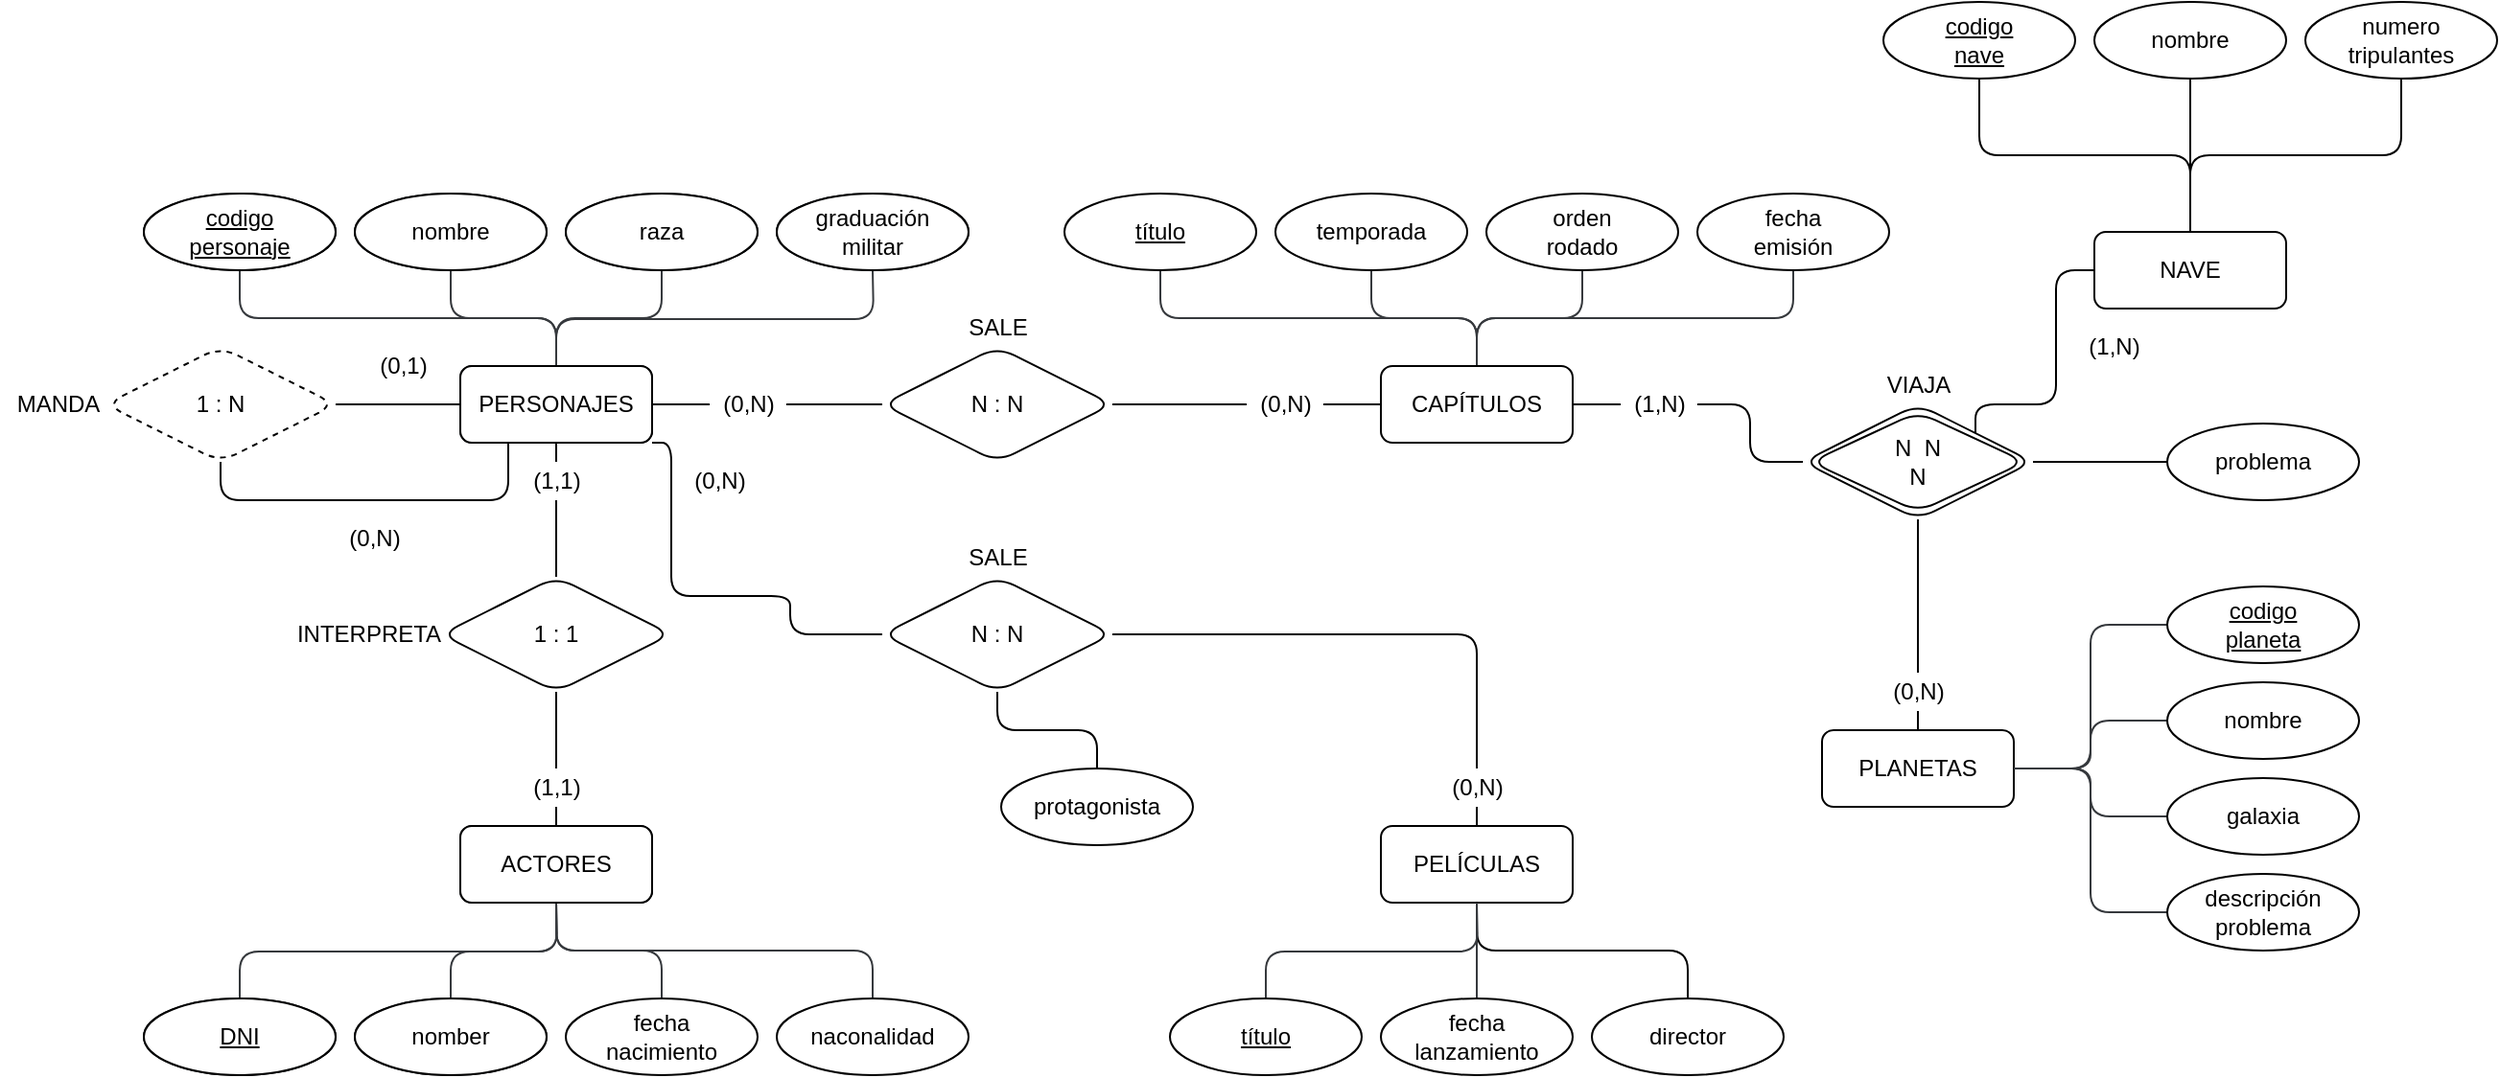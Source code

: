 <mxfile version="15.3.7" type="device" pages="2"><diagram id="NDEY8bpy80TJGPbphTHw" name="Startreck1"><mxGraphModel dx="1646" dy="903" grid="1" gridSize="10" guides="1" tooltips="1" connect="1" arrows="1" fold="1" page="1" pageScale="1" pageWidth="1600" pageHeight="900" math="0" shadow="0"><root><mxCell id="0"/><mxCell id="1" parent="0"/><mxCell id="oa92UecpyUzkIOvlS50D-1" value="" style="edgeStyle=orthogonalEdgeStyle;orthogonalLoop=1;jettySize=auto;html=1;endArrow=none;endFill=0;shadow=0;" parent="1" source="oa92UecpyUzkIOvlS50D-2" target="oa92UecpyUzkIOvlS50D-11" edge="1"><mxGeometry relative="1" as="geometry"/></mxCell><mxCell id="oa92UecpyUzkIOvlS50D-2" value="ACTORES" style="whiteSpace=wrap;html=1;align=center;fillColor=#ffcc99;strokeColor=#36393d;shadow=0;rounded=1;" parent="1" vertex="1"><mxGeometry x="389" y="600" width="100" height="40" as="geometry"/></mxCell><mxCell id="oa92UecpyUzkIOvlS50D-3" style="edgeStyle=orthogonalEdgeStyle;orthogonalLoop=1;jettySize=auto;html=1;exitX=0.5;exitY=0;exitDx=0;exitDy=0;entryX=0.5;entryY=1;entryDx=0;entryDy=0;endArrow=none;endFill=0;fillColor=#cce5ff;strokeColor=#36393d;shadow=0;" parent="1" source="oa92UecpyUzkIOvlS50D-9" target="oa92UecpyUzkIOvlS50D-23" edge="1"><mxGeometry relative="1" as="geometry"/></mxCell><mxCell id="oa92UecpyUzkIOvlS50D-4" style="edgeStyle=orthogonalEdgeStyle;orthogonalLoop=1;jettySize=auto;html=1;exitX=0.5;exitY=0;exitDx=0;exitDy=0;entryX=0.5;entryY=1;entryDx=0;entryDy=0;endArrow=none;endFill=0;fillColor=#cce5ff;strokeColor=#36393d;shadow=0;" parent="1" source="oa92UecpyUzkIOvlS50D-9" target="oa92UecpyUzkIOvlS50D-22" edge="1"><mxGeometry relative="1" as="geometry"/></mxCell><mxCell id="oa92UecpyUzkIOvlS50D-5" style="edgeStyle=orthogonalEdgeStyle;orthogonalLoop=1;jettySize=auto;html=1;exitX=0.5;exitY=0;exitDx=0;exitDy=0;entryX=0.5;entryY=1;entryDx=0;entryDy=0;endArrow=none;endFill=0;fillColor=#cce5ff;strokeColor=#36393d;shadow=0;" parent="1" source="oa92UecpyUzkIOvlS50D-9" edge="1"><mxGeometry relative="1" as="geometry"><mxPoint x="604" y="310" as="targetPoint"/></mxGeometry></mxCell><mxCell id="oa92UecpyUzkIOvlS50D-6" style="edgeStyle=orthogonalEdgeStyle;orthogonalLoop=1;jettySize=auto;html=1;exitX=0.5;exitY=0;exitDx=0;exitDy=0;endArrow=none;endFill=0;fillColor=#cce5ff;strokeColor=#36393d;shadow=0;" parent="1" source="oa92UecpyUzkIOvlS50D-9" target="oa92UecpyUzkIOvlS50D-24" edge="1"><mxGeometry relative="1" as="geometry"/></mxCell><mxCell id="oa92UecpyUzkIOvlS50D-7" style="edgeStyle=orthogonalEdgeStyle;orthogonalLoop=1;jettySize=auto;html=1;entryX=0;entryY=0.5;entryDx=0;entryDy=0;endArrow=none;endFill=0;shadow=0;" parent="1" source="oa92UecpyUzkIOvlS50D-9" target="oa92UecpyUzkIOvlS50D-45" edge="1"><mxGeometry relative="1" as="geometry"/></mxCell><mxCell id="oa92UecpyUzkIOvlS50D-8" value="" style="edgeStyle=orthogonalEdgeStyle;orthogonalLoop=1;jettySize=auto;html=1;endArrow=none;endFill=0;shadow=0;" parent="1" source="oa92UecpyUzkIOvlS50D-9" target="oa92UecpyUzkIOvlS50D-73" edge="1"><mxGeometry relative="1" as="geometry"/></mxCell><mxCell id="oa92UecpyUzkIOvlS50D-9" value="PERSONAJES" style="whiteSpace=wrap;html=1;align=center;fillColor=#cce5ff;strokeColor=#36393d;shadow=0;rounded=1;" parent="1" vertex="1"><mxGeometry x="389" y="360" width="100" height="40" as="geometry"/></mxCell><mxCell id="oa92UecpyUzkIOvlS50D-10" value="" style="edgeStyle=orthogonalEdgeStyle;orthogonalLoop=1;jettySize=auto;html=1;endArrow=none;endFill=0;shadow=0;" parent="1" source="oa92UecpyUzkIOvlS50D-11" target="oa92UecpyUzkIOvlS50D-9" edge="1"><mxGeometry relative="1" as="geometry"/></mxCell><mxCell id="oa92UecpyUzkIOvlS50D-11" value="1 : 1" style="shape=rhombus;perimeter=rhombusPerimeter;whiteSpace=wrap;html=1;align=center;shadow=0;rounded=1;" parent="1" vertex="1"><mxGeometry x="379" y="470" width="120" height="60" as="geometry"/></mxCell><mxCell id="oa92UecpyUzkIOvlS50D-12" style="edgeStyle=orthogonalEdgeStyle;orthogonalLoop=1;jettySize=auto;html=1;exitX=0.5;exitY=0;exitDx=0;exitDy=0;entryX=0.5;entryY=1;entryDx=0;entryDy=0;endArrow=none;endFill=0;fillColor=#ffcc99;strokeColor=#36393d;shadow=0;" parent="1" source="oa92UecpyUzkIOvlS50D-13" target="oa92UecpyUzkIOvlS50D-2" edge="1"><mxGeometry relative="1" as="geometry"/></mxCell><mxCell id="oa92UecpyUzkIOvlS50D-13" value="naconalidad" style="ellipse;whiteSpace=wrap;html=1;align=center;shadow=0;rounded=1;" parent="1" vertex="1"><mxGeometry x="554" y="690" width="100" height="40" as="geometry"/></mxCell><mxCell id="oa92UecpyUzkIOvlS50D-14" value="" style="edgeStyle=orthogonalEdgeStyle;orthogonalLoop=1;jettySize=auto;html=1;endArrow=none;endFill=0;fillColor=#ffcc99;strokeColor=#36393d;shadow=0;" parent="1" source="oa92UecpyUzkIOvlS50D-15" target="oa92UecpyUzkIOvlS50D-2" edge="1"><mxGeometry relative="1" as="geometry"/></mxCell><mxCell id="oa92UecpyUzkIOvlS50D-15" value="&lt;div&gt;fecha&lt;/div&gt;&lt;div&gt;nacimiento&lt;br&gt;&lt;/div&gt;" style="ellipse;whiteSpace=wrap;html=1;align=center;shadow=0;rounded=1;" parent="1" vertex="1"><mxGeometry x="444" y="690" width="100" height="40" as="geometry"/></mxCell><mxCell id="oa92UecpyUzkIOvlS50D-16" style="edgeStyle=orthogonalEdgeStyle;orthogonalLoop=1;jettySize=auto;html=1;exitX=0.5;exitY=0;exitDx=0;exitDy=0;endArrow=none;endFill=0;fillColor=#ffcc99;strokeColor=#36393d;shadow=0;" parent="1" source="oa92UecpyUzkIOvlS50D-17" edge="1"><mxGeometry relative="1" as="geometry"><mxPoint x="439" y="640" as="targetPoint"/></mxGeometry></mxCell><mxCell id="oa92UecpyUzkIOvlS50D-17" value="DNI" style="ellipse;whiteSpace=wrap;html=1;align=center;fontStyle=4;fillColor=#ffcc99;strokeColor=#36393d;shadow=0;rounded=1;" parent="1" vertex="1"><mxGeometry x="224" y="690" width="100" height="40" as="geometry"/></mxCell><mxCell id="oa92UecpyUzkIOvlS50D-18" style="edgeStyle=orthogonalEdgeStyle;orthogonalLoop=1;jettySize=auto;html=1;exitX=0.5;exitY=0;exitDx=0;exitDy=0;endArrow=none;endFill=0;fillColor=#ffcc99;strokeColor=#36393d;shadow=0;" parent="1" source="oa92UecpyUzkIOvlS50D-19" edge="1"><mxGeometry relative="1" as="geometry"><mxPoint x="439" y="640" as="targetPoint"/></mxGeometry></mxCell><mxCell id="oa92UecpyUzkIOvlS50D-19" value="nomber" style="ellipse;whiteSpace=wrap;html=1;align=center;fillColor=#ffcc99;strokeColor=#36393d;shadow=0;rounded=1;" parent="1" vertex="1"><mxGeometry x="334" y="690" width="100" height="40" as="geometry"/></mxCell><mxCell id="oa92UecpyUzkIOvlS50D-20" value="(1,1)" style="text;html=1;align=center;verticalAlign=middle;resizable=0;points=[];autosize=1;fillColor=default;shadow=0;rounded=1;" parent="1" vertex="1"><mxGeometry x="419" y="570" width="40" height="20" as="geometry"/></mxCell><mxCell id="oa92UecpyUzkIOvlS50D-21" value="(1,1)" style="text;html=1;align=center;verticalAlign=middle;resizable=0;points=[];autosize=1;strokeColor=none;fillColor=default;shadow=0;rounded=1;" parent="1" vertex="1"><mxGeometry x="419" y="410" width="40" height="20" as="geometry"/></mxCell><mxCell id="oa92UecpyUzkIOvlS50D-22" value="raza" style="ellipse;whiteSpace=wrap;html=1;align=center;fillColor=#cce5ff;strokeColor=#36393d;shadow=0;rounded=1;" parent="1" vertex="1"><mxGeometry x="444" y="270" width="100" height="40" as="geometry"/></mxCell><mxCell id="oa92UecpyUzkIOvlS50D-23" value="nombre" style="ellipse;whiteSpace=wrap;html=1;align=center;fillColor=#cce5ff;strokeColor=#36393d;shadow=0;rounded=1;" parent="1" vertex="1"><mxGeometry x="334" y="270" width="100" height="40" as="geometry"/></mxCell><mxCell id="oa92UecpyUzkIOvlS50D-24" value="&lt;div&gt;codigo&lt;/div&gt;&lt;div&gt;personaje&lt;br&gt;&lt;/div&gt;" style="ellipse;whiteSpace=wrap;html=1;align=center;fontStyle=4;fillColor=#cce5ff;strokeColor=#36393d;shadow=0;rounded=1;" parent="1" vertex="1"><mxGeometry x="224" y="270" width="100" height="40" as="geometry"/></mxCell><mxCell id="oa92UecpyUzkIOvlS50D-25" style="edgeStyle=orthogonalEdgeStyle;orthogonalLoop=1;jettySize=auto;html=1;exitX=0.5;exitY=0;exitDx=0;exitDy=0;entryX=1;entryY=0.5;entryDx=0;entryDy=0;endArrow=none;endFill=0;shadow=0;" parent="1" source="oa92UecpyUzkIOvlS50D-26" target="oa92UecpyUzkIOvlS50D-49" edge="1"><mxGeometry relative="1" as="geometry"/></mxCell><mxCell id="oa92UecpyUzkIOvlS50D-26" value="PELÍCULAS" style="whiteSpace=wrap;html=1;align=center;shadow=0;rounded=1;" parent="1" vertex="1"><mxGeometry x="869" y="600" width="100" height="40" as="geometry"/></mxCell><mxCell id="oa92UecpyUzkIOvlS50D-27" style="edgeStyle=orthogonalEdgeStyle;orthogonalLoop=1;jettySize=auto;html=1;exitX=0.5;exitY=0;exitDx=0;exitDy=0;entryX=0.5;entryY=1;entryDx=0;entryDy=0;endArrow=none;endFill=0;fillColor=#ffff88;strokeColor=#36393d;shadow=0;" parent="1" source="oa92UecpyUzkIOvlS50D-33" target="oa92UecpyUzkIOvlS50D-41" edge="1"><mxGeometry relative="1" as="geometry"/></mxCell><mxCell id="oa92UecpyUzkIOvlS50D-28" style="edgeStyle=orthogonalEdgeStyle;orthogonalLoop=1;jettySize=auto;html=1;exitX=0.5;exitY=0;exitDx=0;exitDy=0;entryX=0.5;entryY=1;entryDx=0;entryDy=0;endArrow=none;endFill=0;fillColor=#ffff88;strokeColor=#36393d;shadow=0;" parent="1" source="oa92UecpyUzkIOvlS50D-33" target="oa92UecpyUzkIOvlS50D-40" edge="1"><mxGeometry relative="1" as="geometry"/></mxCell><mxCell id="oa92UecpyUzkIOvlS50D-29" style="edgeStyle=orthogonalEdgeStyle;orthogonalLoop=1;jettySize=auto;html=1;exitX=0.5;exitY=0;exitDx=0;exitDy=0;entryX=0.5;entryY=1;entryDx=0;entryDy=0;endArrow=none;endFill=0;fillColor=#ffff88;strokeColor=#36393d;shadow=0;" parent="1" source="oa92UecpyUzkIOvlS50D-33" target="oa92UecpyUzkIOvlS50D-42" edge="1"><mxGeometry relative="1" as="geometry"/></mxCell><mxCell id="oa92UecpyUzkIOvlS50D-30" style="edgeStyle=orthogonalEdgeStyle;orthogonalLoop=1;jettySize=auto;html=1;exitX=0.5;exitY=0;exitDx=0;exitDy=0;endArrow=none;endFill=0;fillColor=#ffff88;strokeColor=#36393d;shadow=0;" parent="1" source="oa92UecpyUzkIOvlS50D-33" target="oa92UecpyUzkIOvlS50D-43" edge="1"><mxGeometry relative="1" as="geometry"/></mxCell><mxCell id="oa92UecpyUzkIOvlS50D-31" style="edgeStyle=orthogonalEdgeStyle;orthogonalLoop=1;jettySize=auto;html=1;entryX=1;entryY=0.5;entryDx=0;entryDy=0;endArrow=none;endFill=0;shadow=0;" parent="1" source="oa92UecpyUzkIOvlS50D-33" target="oa92UecpyUzkIOvlS50D-45" edge="1"><mxGeometry relative="1" as="geometry"/></mxCell><mxCell id="oa92UecpyUzkIOvlS50D-32" value="" style="edgeStyle=orthogonalEdgeStyle;orthogonalLoop=1;jettySize=auto;html=1;endArrow=none;endFill=0;startArrow=none;shadow=0;" parent="1" source="oa92UecpyUzkIOvlS50D-67" target="oa92UecpyUzkIOvlS50D-66" edge="1"><mxGeometry relative="1" as="geometry"/></mxCell><mxCell id="oa92UecpyUzkIOvlS50D-33" value="CAPÍTULOS" style="whiteSpace=wrap;html=1;align=center;shadow=0;rounded=1;" parent="1" vertex="1"><mxGeometry x="869" y="360" width="100" height="40" as="geometry"/></mxCell><mxCell id="oa92UecpyUzkIOvlS50D-34" style="edgeStyle=orthogonalEdgeStyle;orthogonalLoop=1;jettySize=auto;html=1;exitX=0.5;exitY=0;exitDx=0;exitDy=0;entryX=0.5;entryY=1;entryDx=0;entryDy=0;endArrow=none;endFill=0;shadow=0;" parent="1" source="oa92UecpyUzkIOvlS50D-35" target="oa92UecpyUzkIOvlS50D-26" edge="1"><mxGeometry relative="1" as="geometry"/></mxCell><mxCell id="oa92UecpyUzkIOvlS50D-35" value="director" style="ellipse;whiteSpace=wrap;html=1;align=center;shadow=0;rounded=1;" parent="1" vertex="1"><mxGeometry x="979" y="690" width="100" height="40" as="geometry"/></mxCell><mxCell id="oa92UecpyUzkIOvlS50D-36" style="edgeStyle=orthogonalEdgeStyle;orthogonalLoop=1;jettySize=auto;html=1;exitX=0.5;exitY=0;exitDx=0;exitDy=0;endArrow=none;endFill=0;fillColor=#cdeb8b;strokeColor=#36393d;shadow=0;" parent="1" source="oa92UecpyUzkIOvlS50D-37" edge="1"><mxGeometry relative="1" as="geometry"><mxPoint x="919" y="640" as="targetPoint"/></mxGeometry></mxCell><mxCell id="oa92UecpyUzkIOvlS50D-37" value="título" style="ellipse;whiteSpace=wrap;html=1;align=center;fontStyle=4;shadow=0;rounded=1;" parent="1" vertex="1"><mxGeometry x="759" y="690" width="100" height="40" as="geometry"/></mxCell><mxCell id="oa92UecpyUzkIOvlS50D-38" style="edgeStyle=orthogonalEdgeStyle;orthogonalLoop=1;jettySize=auto;html=1;exitX=0.5;exitY=0;exitDx=0;exitDy=0;endArrow=none;endFill=0;fillColor=#cdeb8b;strokeColor=#36393d;shadow=0;" parent="1" source="oa92UecpyUzkIOvlS50D-39" edge="1"><mxGeometry relative="1" as="geometry"><mxPoint x="919" y="640" as="targetPoint"/></mxGeometry></mxCell><mxCell id="oa92UecpyUzkIOvlS50D-39" value="&lt;div&gt;fecha&lt;/div&gt;&lt;div&gt;lanzamiento&lt;br&gt;&lt;/div&gt;" style="ellipse;whiteSpace=wrap;html=1;align=center;shadow=0;rounded=1;" parent="1" vertex="1"><mxGeometry x="869" y="690" width="100" height="40" as="geometry"/></mxCell><mxCell id="oa92UecpyUzkIOvlS50D-40" value="&lt;div&gt;orden&lt;/div&gt;&lt;div&gt;rodado&lt;br&gt;&lt;/div&gt;" style="ellipse;whiteSpace=wrap;html=1;align=center;shadow=0;rounded=1;" parent="1" vertex="1"><mxGeometry x="924" y="270" width="100" height="40" as="geometry"/></mxCell><mxCell id="oa92UecpyUzkIOvlS50D-41" value="temporada" style="ellipse;whiteSpace=wrap;html=1;align=center;shadow=0;rounded=1;" parent="1" vertex="1"><mxGeometry x="814" y="270" width="100" height="40" as="geometry"/></mxCell><mxCell id="oa92UecpyUzkIOvlS50D-42" value="&lt;div&gt;fecha&lt;/div&gt;&lt;div&gt;emisión&lt;br&gt;&lt;/div&gt;" style="ellipse;whiteSpace=wrap;html=1;align=center;shadow=0;rounded=1;" parent="1" vertex="1"><mxGeometry x="1034" y="270" width="100" height="40" as="geometry"/></mxCell><mxCell id="oa92UecpyUzkIOvlS50D-43" value="título" style="ellipse;whiteSpace=wrap;html=1;align=center;fontStyle=4;shadow=0;rounded=1;" parent="1" vertex="1"><mxGeometry x="704" y="270" width="100" height="40" as="geometry"/></mxCell><mxCell id="oa92UecpyUzkIOvlS50D-44" value="&lt;div&gt;graduación&lt;/div&gt;&lt;div&gt;militar&lt;br&gt;&lt;/div&gt;" style="ellipse;whiteSpace=wrap;html=1;align=center;fillColor=#cce5ff;strokeColor=#36393d;shadow=0;rounded=1;" parent="1" vertex="1"><mxGeometry x="554" y="270" width="100" height="40" as="geometry"/></mxCell><mxCell id="oa92UecpyUzkIOvlS50D-45" value="N : N" style="shape=rhombus;perimeter=rhombusPerimeter;whiteSpace=wrap;html=1;align=center;fillColor=default;shadow=0;rounded=1;" parent="1" vertex="1"><mxGeometry x="609" y="350" width="120" height="60" as="geometry"/></mxCell><mxCell id="oa92UecpyUzkIOvlS50D-46" value="(0,N)" style="text;html=1;align=center;verticalAlign=middle;resizable=0;points=[];autosize=1;fillColor=default;shadow=0;rounded=1;" parent="1" vertex="1"><mxGeometry x="519" y="370" width="40" height="20" as="geometry"/></mxCell><mxCell id="oa92UecpyUzkIOvlS50D-47" value="(0,N)" style="text;html=1;align=center;verticalAlign=middle;resizable=0;points=[];autosize=1;fillColor=default;shadow=0;rounded=1;" parent="1" vertex="1"><mxGeometry x="799" y="370" width="40" height="20" as="geometry"/></mxCell><mxCell id="oa92UecpyUzkIOvlS50D-48" style="edgeStyle=orthogonalEdgeStyle;orthogonalLoop=1;jettySize=auto;html=1;exitX=0;exitY=0.5;exitDx=0;exitDy=0;entryX=1;entryY=1;entryDx=0;entryDy=0;endArrow=none;endFill=0;shadow=0;" parent="1" source="oa92UecpyUzkIOvlS50D-49" target="oa92UecpyUzkIOvlS50D-9" edge="1"><mxGeometry relative="1" as="geometry"><Array as="points"><mxPoint x="561" y="500"/><mxPoint x="561" y="480"/><mxPoint x="499" y="480"/><mxPoint x="499" y="400"/></Array></mxGeometry></mxCell><mxCell id="oa92UecpyUzkIOvlS50D-49" value="N : N " style="shape=rhombus;perimeter=rhombusPerimeter;whiteSpace=wrap;html=1;align=center;fillColor=default;shadow=0;rounded=1;" parent="1" vertex="1"><mxGeometry x="609" y="470" width="120" height="60" as="geometry"/></mxCell><mxCell id="oa92UecpyUzkIOvlS50D-50" value="(0,N)" style="text;html=1;align=center;verticalAlign=middle;resizable=0;points=[];autosize=1;fillColor=default;shadow=0;rounded=1;" parent="1" vertex="1"><mxGeometry x="504" y="410" width="40" height="20" as="geometry"/></mxCell><mxCell id="oa92UecpyUzkIOvlS50D-51" value="(0,N)" style="text;html=1;align=center;verticalAlign=middle;resizable=0;points=[];autosize=1;fillColor=default;shadow=0;rounded=1;" parent="1" vertex="1"><mxGeometry x="899" y="570" width="40" height="20" as="geometry"/></mxCell><mxCell id="oa92UecpyUzkIOvlS50D-52" style="edgeStyle=orthogonalEdgeStyle;orthogonalLoop=1;jettySize=auto;html=1;entryX=0.5;entryY=1;entryDx=0;entryDy=0;endArrow=none;endFill=0;shadow=0;" parent="1" source="oa92UecpyUzkIOvlS50D-53" target="oa92UecpyUzkIOvlS50D-49" edge="1"><mxGeometry relative="1" as="geometry"/></mxCell><mxCell id="oa92UecpyUzkIOvlS50D-53" value="protagonista" style="ellipse;whiteSpace=wrap;html=1;align=center;shadow=0;rounded=1;" parent="1" vertex="1"><mxGeometry x="671" y="570" width="100" height="40" as="geometry"/></mxCell><mxCell id="oa92UecpyUzkIOvlS50D-54" value="" style="edgeStyle=orthogonalEdgeStyle;orthogonalLoop=1;jettySize=auto;html=1;endArrow=none;endFill=0;startArrow=none;shadow=0;" parent="1" source="oa92UecpyUzkIOvlS50D-69" target="oa92UecpyUzkIOvlS50D-66" edge="1"><mxGeometry relative="1" as="geometry"/></mxCell><mxCell id="oa92UecpyUzkIOvlS50D-55" style="edgeStyle=orthogonalEdgeStyle;orthogonalLoop=1;jettySize=auto;html=1;exitX=0.5;exitY=0;exitDx=0;exitDy=0;entryX=0.5;entryY=1;entryDx=0;entryDy=0;entryPerimeter=0;endArrow=none;endFill=0;shadow=0;" parent="1" source="oa92UecpyUzkIOvlS50D-56" target="oa92UecpyUzkIOvlS50D-69" edge="1"><mxGeometry relative="1" as="geometry"/></mxCell><mxCell id="oa92UecpyUzkIOvlS50D-56" value="PLANETAS" style="whiteSpace=wrap;html=1;align=center;shadow=0;rounded=1;" parent="1" vertex="1"><mxGeometry x="1099" y="550" width="100" height="40" as="geometry"/></mxCell><mxCell id="oa92UecpyUzkIOvlS50D-57" value="" style="edgeStyle=orthogonalEdgeStyle;orthogonalLoop=1;jettySize=auto;html=1;endArrow=none;endFill=0;fillColor=#ffcccc;strokeColor=#36393d;shadow=0;" parent="1" source="oa92UecpyUzkIOvlS50D-58" target="oa92UecpyUzkIOvlS50D-56" edge="1"><mxGeometry relative="1" as="geometry"/></mxCell><mxCell id="oa92UecpyUzkIOvlS50D-58" value="galaxia" style="ellipse;whiteSpace=wrap;html=1;align=center;shadow=0;rounded=1;" parent="1" vertex="1"><mxGeometry x="1279" y="575" width="100" height="40" as="geometry"/></mxCell><mxCell id="oa92UecpyUzkIOvlS50D-59" style="edgeStyle=orthogonalEdgeStyle;orthogonalLoop=1;jettySize=auto;html=1;exitX=0;exitY=0.5;exitDx=0;exitDy=0;entryX=1;entryY=0.5;entryDx=0;entryDy=0;endArrow=none;endFill=0;fillColor=#ffcccc;strokeColor=#36393d;shadow=0;" parent="1" source="oa92UecpyUzkIOvlS50D-60" target="oa92UecpyUzkIOvlS50D-56" edge="1"><mxGeometry relative="1" as="geometry"/></mxCell><mxCell id="oa92UecpyUzkIOvlS50D-60" value="nombre" style="ellipse;whiteSpace=wrap;html=1;align=center;shadow=0;rounded=1;" parent="1" vertex="1"><mxGeometry x="1279" y="525" width="100" height="40" as="geometry"/></mxCell><mxCell id="oa92UecpyUzkIOvlS50D-61" style="edgeStyle=orthogonalEdgeStyle;orthogonalLoop=1;jettySize=auto;html=1;exitX=0;exitY=0.5;exitDx=0;exitDy=0;entryX=1;entryY=0.5;entryDx=0;entryDy=0;endArrow=none;endFill=0;fillColor=#ffcccc;strokeColor=#36393d;shadow=0;" parent="1" source="oa92UecpyUzkIOvlS50D-62" target="oa92UecpyUzkIOvlS50D-56" edge="1"><mxGeometry relative="1" as="geometry"/></mxCell><mxCell id="oa92UecpyUzkIOvlS50D-62" value="&lt;div&gt;descripción&lt;/div&gt;&lt;div&gt;problema&lt;br&gt;&lt;/div&gt;" style="ellipse;whiteSpace=wrap;html=1;align=center;shadow=0;rounded=1;" parent="1" vertex="1"><mxGeometry x="1279" y="625" width="100" height="40" as="geometry"/></mxCell><mxCell id="oa92UecpyUzkIOvlS50D-63" style="edgeStyle=orthogonalEdgeStyle;orthogonalLoop=1;jettySize=auto;html=1;exitX=0;exitY=0.5;exitDx=0;exitDy=0;entryX=1;entryY=0.5;entryDx=0;entryDy=0;endArrow=none;endFill=0;fillColor=#ffcccc;strokeColor=#36393d;shadow=0;" parent="1" source="oa92UecpyUzkIOvlS50D-64" target="oa92UecpyUzkIOvlS50D-56" edge="1"><mxGeometry relative="1" as="geometry"/></mxCell><mxCell id="oa92UecpyUzkIOvlS50D-64" value="&lt;div&gt;codigo&lt;/div&gt;&lt;div&gt;planeta&lt;br&gt;&lt;/div&gt;" style="ellipse;whiteSpace=wrap;html=1;align=center;fontStyle=4;shadow=0;rounded=1;" parent="1" vertex="1"><mxGeometry x="1279" y="475" width="100" height="40" as="geometry"/></mxCell><mxCell id="oa92UecpyUzkIOvlS50D-65" style="edgeStyle=orthogonalEdgeStyle;orthogonalLoop=1;jettySize=auto;html=1;exitX=1;exitY=0;exitDx=0;exitDy=0;entryX=0;entryY=0.5;entryDx=0;entryDy=0;endArrow=none;endFill=0;shadow=0;" parent="1" source="oa92UecpyUzkIOvlS50D-66" target="oa92UecpyUzkIOvlS50D-71" edge="1"><mxGeometry relative="1" as="geometry"><Array as="points"><mxPoint x="1179" y="380"/><mxPoint x="1221" y="380"/><mxPoint x="1221" y="310"/></Array></mxGeometry></mxCell><mxCell id="IOfGby4Q54m3riJF9rPi-2" value="" style="edgeStyle=orthogonalEdgeStyle;rounded=0;orthogonalLoop=1;jettySize=auto;html=1;endArrow=none;endFill=0;" edge="1" parent="1" source="oa92UecpyUzkIOvlS50D-66" target="IOfGby4Q54m3riJF9rPi-1"><mxGeometry relative="1" as="geometry"/></mxCell><mxCell id="oa92UecpyUzkIOvlS50D-66" value="&lt;div&gt;N&amp;nbsp; N&lt;br&gt;&lt;/div&gt;&lt;div&gt;N&lt;br&gt;&lt;/div&gt;" style="shape=rhombus;perimeter=rhombusPerimeter;whiteSpace=wrap;html=1;align=center;fillColor=default;strokeWidth=1;perimeterSpacing=0;shadow=0;double=1;portConstraintRotation=0;fixDash=0;snapToPoint=0;container=0;collapsible=0;backgroundOutline=0;movableLabel=0;treeFolding=0;comic=0;rounded=1;" parent="1" vertex="1"><mxGeometry x="1089" y="380" width="120" height="60" as="geometry"/></mxCell><mxCell id="oa92UecpyUzkIOvlS50D-67" value="(1,N)" style="text;html=1;align=center;verticalAlign=middle;resizable=0;points=[];autosize=1;fillColor=default;shadow=0;rounded=1;" parent="1" vertex="1"><mxGeometry x="994" y="370" width="40" height="20" as="geometry"/></mxCell><mxCell id="oa92UecpyUzkIOvlS50D-68" value="" style="edgeStyle=orthogonalEdgeStyle;orthogonalLoop=1;jettySize=auto;html=1;endArrow=none;endFill=0;shadow=0;" parent="1" source="oa92UecpyUzkIOvlS50D-33" target="oa92UecpyUzkIOvlS50D-67" edge="1"><mxGeometry relative="1" as="geometry"><mxPoint x="969" y="380" as="sourcePoint"/><mxPoint x="1069" y="380" as="targetPoint"/></mxGeometry></mxCell><mxCell id="oa92UecpyUzkIOvlS50D-69" value="(0,N)" style="text;html=1;align=center;verticalAlign=middle;resizable=0;points=[];autosize=1;fillColor=default;shadow=0;rounded=1;" parent="1" vertex="1"><mxGeometry x="1129" y="520" width="40" height="20" as="geometry"/></mxCell><mxCell id="oa92UecpyUzkIOvlS50D-70" style="edgeStyle=orthogonalEdgeStyle;orthogonalLoop=1;jettySize=auto;html=1;exitX=0.5;exitY=0;exitDx=0;exitDy=0;entryX=0.5;entryY=1;entryDx=0;entryDy=0;shadow=0;endArrow=none;endFill=0;" parent="1" source="oa92UecpyUzkIOvlS50D-71" target="oa92UecpyUzkIOvlS50D-77" edge="1"><mxGeometry relative="1" as="geometry"/></mxCell><mxCell id="oa92UecpyUzkIOvlS50D-71" value="NAVE" style="whiteSpace=wrap;html=1;align=center;shadow=0;rounded=1;" parent="1" vertex="1"><mxGeometry x="1241" y="290" width="100" height="40" as="geometry"/></mxCell><mxCell id="oa92UecpyUzkIOvlS50D-72" style="edgeStyle=orthogonalEdgeStyle;orthogonalLoop=1;jettySize=auto;html=1;exitX=0.5;exitY=1;exitDx=0;exitDy=0;entryX=0.25;entryY=1;entryDx=0;entryDy=0;endArrow=none;endFill=0;shadow=0;" parent="1" source="oa92UecpyUzkIOvlS50D-73" target="oa92UecpyUzkIOvlS50D-9" edge="1"><mxGeometry relative="1" as="geometry"/></mxCell><mxCell id="oa92UecpyUzkIOvlS50D-73" value="1 : N" style="shape=rhombus;perimeter=rhombusPerimeter;whiteSpace=wrap;html=1;align=center;shadow=0;dashed=1;rounded=1;" parent="1" vertex="1"><mxGeometry x="204" y="350" width="120" height="60" as="geometry"/></mxCell><mxCell id="oa92UecpyUzkIOvlS50D-74" value="(0,1)" style="text;html=1;align=center;verticalAlign=middle;resizable=0;points=[];autosize=1;strokeColor=none;fillColor=default;shadow=0;rounded=1;" parent="1" vertex="1"><mxGeometry x="339" y="350" width="40" height="20" as="geometry"/></mxCell><mxCell id="oa92UecpyUzkIOvlS50D-75" value="(0,N)" style="text;html=1;align=center;verticalAlign=middle;resizable=0;points=[];autosize=1;strokeColor=none;fillColor=default;shadow=0;rounded=1;" parent="1" vertex="1"><mxGeometry x="324" y="440" width="40" height="20" as="geometry"/></mxCell><mxCell id="oa92UecpyUzkIOvlS50D-76" value="(1,N)" style="text;html=1;align=center;verticalAlign=middle;resizable=0;points=[];autosize=1;strokeColor=none;fillColor=default;shadow=0;rounded=1;" parent="1" vertex="1"><mxGeometry x="1231" y="340" width="40" height="20" as="geometry"/></mxCell><mxCell id="oa92UecpyUzkIOvlS50D-77" value="&lt;div&gt;codigo&lt;/div&gt;&lt;div&gt;nave&lt;br&gt;&lt;/div&gt;" style="ellipse;whiteSpace=wrap;html=1;align=center;fontStyle=4;shadow=0;comic=0;strokeWidth=1;rounded=1;" parent="1" vertex="1"><mxGeometry x="1131" y="170" width="100" height="40" as="geometry"/></mxCell><mxCell id="oa92UecpyUzkIOvlS50D-78" value="" style="edgeStyle=orthogonalEdgeStyle;orthogonalLoop=1;jettySize=auto;html=1;shadow=0;endArrow=none;endFill=0;" parent="1" source="oa92UecpyUzkIOvlS50D-79" target="oa92UecpyUzkIOvlS50D-71" edge="1"><mxGeometry relative="1" as="geometry"/></mxCell><mxCell id="oa92UecpyUzkIOvlS50D-79" value="nombre" style="ellipse;whiteSpace=wrap;html=1;align=center;shadow=0;comic=0;strokeWidth=1;rounded=1;" parent="1" vertex="1"><mxGeometry x="1241" y="170" width="100" height="40" as="geometry"/></mxCell><mxCell id="oa92UecpyUzkIOvlS50D-80" style="edgeStyle=orthogonalEdgeStyle;orthogonalLoop=1;jettySize=auto;html=1;exitX=0.5;exitY=1;exitDx=0;exitDy=0;entryX=0.5;entryY=0;entryDx=0;entryDy=0;shadow=0;endArrow=none;endFill=0;" parent="1" source="oa92UecpyUzkIOvlS50D-81" target="oa92UecpyUzkIOvlS50D-71" edge="1"><mxGeometry relative="1" as="geometry"/></mxCell><mxCell id="oa92UecpyUzkIOvlS50D-81" value="&lt;div&gt;numero&lt;br&gt;&lt;/div&gt;&lt;div&gt;tripulantes&lt;/div&gt;" style="ellipse;whiteSpace=wrap;html=1;align=center;shadow=0;comic=0;strokeWidth=1;rounded=1;" parent="1" vertex="1"><mxGeometry x="1351" y="170" width="100" height="40" as="geometry"/></mxCell><mxCell id="AWkphDCrYMDQ1Q3DSx8t-1" value="SALE" style="text;html=1;align=center;verticalAlign=middle;resizable=0;points=[];autosize=1;" vertex="1" parent="1"><mxGeometry x="644" y="450" width="50" height="20" as="geometry"/></mxCell><mxCell id="AWkphDCrYMDQ1Q3DSx8t-2" value="SALE" style="text;html=1;align=center;verticalAlign=middle;resizable=0;points=[];autosize=1;" vertex="1" parent="1"><mxGeometry x="644" y="330" width="50" height="20" as="geometry"/></mxCell><mxCell id="AWkphDCrYMDQ1Q3DSx8t-3" value="MANDA" style="text;html=1;align=center;verticalAlign=middle;resizable=0;points=[];autosize=1;" vertex="1" parent="1"><mxGeometry x="149" y="370" width="60" height="20" as="geometry"/></mxCell><mxCell id="AWkphDCrYMDQ1Q3DSx8t-4" value="INTERPRETA" style="text;html=1;align=center;verticalAlign=middle;resizable=0;points=[];autosize=1;" vertex="1" parent="1"><mxGeometry x="301" y="490" width="80" height="20" as="geometry"/></mxCell><mxCell id="AWkphDCrYMDQ1Q3DSx8t-5" value="VIAJA" style="text;html=1;align=center;verticalAlign=middle;resizable=0;points=[];autosize=1;" vertex="1" parent="1"><mxGeometry x="1124" y="360" width="50" height="20" as="geometry"/></mxCell><mxCell id="nytw0x55opXlnJnzkKxf-1" value="&lt;div&gt;codigo&lt;/div&gt;&lt;div&gt;personaje&lt;br&gt;&lt;/div&gt;" style="ellipse;whiteSpace=wrap;html=1;align=center;fontStyle=4;shadow=0;rounded=1;" vertex="1" parent="1"><mxGeometry x="224" y="270" width="100" height="40" as="geometry"/></mxCell><mxCell id="nytw0x55opXlnJnzkKxf-2" value="nombre" style="ellipse;whiteSpace=wrap;html=1;align=center;shadow=0;rounded=1;" vertex="1" parent="1"><mxGeometry x="334" y="270" width="100" height="40" as="geometry"/></mxCell><mxCell id="nytw0x55opXlnJnzkKxf-3" value="raza" style="ellipse;whiteSpace=wrap;html=1;align=center;shadow=0;rounded=1;" vertex="1" parent="1"><mxGeometry x="444" y="270" width="100" height="40" as="geometry"/></mxCell><mxCell id="nytw0x55opXlnJnzkKxf-4" value="&lt;div&gt;graduación&lt;/div&gt;&lt;div&gt;militar&lt;br&gt;&lt;/div&gt;" style="ellipse;whiteSpace=wrap;html=1;align=center;shadow=0;rounded=1;" vertex="1" parent="1"><mxGeometry x="554" y="270" width="100" height="40" as="geometry"/></mxCell><mxCell id="nytw0x55opXlnJnzkKxf-5" value="PERSONAJES" style="whiteSpace=wrap;html=1;align=center;shadow=0;rounded=1;" vertex="1" parent="1"><mxGeometry x="389" y="360" width="100" height="40" as="geometry"/></mxCell><mxCell id="nytw0x55opXlnJnzkKxf-6" value="ACTORES" style="whiteSpace=wrap;html=1;align=center;shadow=0;rounded=1;" vertex="1" parent="1"><mxGeometry x="389" y="600" width="100" height="40" as="geometry"/></mxCell><mxCell id="nytw0x55opXlnJnzkKxf-7" value="DNI" style="ellipse;whiteSpace=wrap;html=1;align=center;fontStyle=4;shadow=0;rounded=1;" vertex="1" parent="1"><mxGeometry x="224" y="690" width="100" height="40" as="geometry"/></mxCell><mxCell id="nytw0x55opXlnJnzkKxf-8" value="nomber" style="ellipse;whiteSpace=wrap;html=1;align=center;shadow=0;rounded=1;" vertex="1" parent="1"><mxGeometry x="334" y="690" width="100" height="40" as="geometry"/></mxCell><mxCell id="IOfGby4Q54m3riJF9rPi-1" value="problema" style="ellipse;whiteSpace=wrap;html=1;align=center;rounded=1;fillColor=default;" vertex="1" parent="1"><mxGeometry x="1279" y="390" width="100" height="40" as="geometry"/></mxCell></root></mxGraphModel></diagram><diagram id="zFeZLIwR1Yz72n6Ojrxo" name="Startreck2"><mxGraphModel dx="2351" dy="1290" grid="1" gridSize="10" guides="1" tooltips="1" connect="1" arrows="1" fold="1" page="1" pageScale="1" pageWidth="1920" pageHeight="1200" math="0" shadow="0"><root><mxCell id="oL7lyD8k2m_qvJ_3To8f-0"/><mxCell id="oL7lyD8k2m_qvJ_3To8f-1" parent="oL7lyD8k2m_qvJ_3To8f-0"/><mxCell id="i1jWWTSsM1TzM9MjSLaV-0" value="" style="edgeStyle=orthogonalEdgeStyle;orthogonalLoop=1;jettySize=auto;html=1;endArrow=none;endFill=0;shadow=0;" parent="oL7lyD8k2m_qvJ_3To8f-1" source="i1jWWTSsM1TzM9MjSLaV-1" target="i1jWWTSsM1TzM9MjSLaV-10" edge="1"><mxGeometry relative="1" as="geometry"/></mxCell><mxCell id="i1jWWTSsM1TzM9MjSLaV-1" value="ACTORES" style="whiteSpace=wrap;html=1;align=center;shadow=0;rounded=1;" parent="oL7lyD8k2m_qvJ_3To8f-1" vertex="1"><mxGeometry x="402" y="833.78" width="100" height="40" as="geometry"/></mxCell><mxCell id="i1jWWTSsM1TzM9MjSLaV-2" style="edgeStyle=orthogonalEdgeStyle;orthogonalLoop=1;jettySize=auto;html=1;exitX=0.5;exitY=0;exitDx=0;exitDy=0;entryX=0.5;entryY=1;entryDx=0;entryDy=0;endArrow=none;endFill=0;shadow=0;" parent="oL7lyD8k2m_qvJ_3To8f-1" source="i1jWWTSsM1TzM9MjSLaV-8" target="i1jWWTSsM1TzM9MjSLaV-22" edge="1"><mxGeometry relative="1" as="geometry"/></mxCell><mxCell id="i1jWWTSsM1TzM9MjSLaV-4" style="edgeStyle=orthogonalEdgeStyle;orthogonalLoop=1;jettySize=auto;html=1;exitX=0.5;exitY=0;exitDx=0;exitDy=0;entryX=0.5;entryY=1;entryDx=0;entryDy=0;endArrow=none;endFill=0;shadow=0;" parent="oL7lyD8k2m_qvJ_3To8f-1" source="i1jWWTSsM1TzM9MjSLaV-8" edge="1" target="i1jWWTSsM1TzM9MjSLaV-43"><mxGeometry relative="1" as="geometry"><mxPoint x="617" y="543.78" as="targetPoint"/></mxGeometry></mxCell><mxCell id="i1jWWTSsM1TzM9MjSLaV-5" style="edgeStyle=orthogonalEdgeStyle;orthogonalLoop=1;jettySize=auto;html=1;exitX=0.5;exitY=0;exitDx=0;exitDy=0;endArrow=none;endFill=0;shadow=0;" parent="oL7lyD8k2m_qvJ_3To8f-1" source="i1jWWTSsM1TzM9MjSLaV-8" target="i1jWWTSsM1TzM9MjSLaV-23" edge="1"><mxGeometry relative="1" as="geometry"/></mxCell><mxCell id="i1jWWTSsM1TzM9MjSLaV-6" style="edgeStyle=orthogonalEdgeStyle;orthogonalLoop=1;jettySize=auto;html=1;entryX=0;entryY=0.5;entryDx=0;entryDy=0;endArrow=none;endFill=0;shadow=0;startArrow=none;" parent="oL7lyD8k2m_qvJ_3To8f-1" source="wN26JQbuEZdXNfRk1NHi-17" target="i1jWWTSsM1TzM9MjSLaV-44" edge="1"><mxGeometry relative="1" as="geometry"/></mxCell><mxCell id="i1jWWTSsM1TzM9MjSLaV-7" value="" style="edgeStyle=orthogonalEdgeStyle;orthogonalLoop=1;jettySize=auto;html=1;endArrow=none;endFill=0;shadow=0;" parent="oL7lyD8k2m_qvJ_3To8f-1" source="i1jWWTSsM1TzM9MjSLaV-8" target="i1jWWTSsM1TzM9MjSLaV-72" edge="1"><mxGeometry relative="1" as="geometry"/></mxCell><mxCell id="wN26JQbuEZdXNfRk1NHi-6" style="edgeStyle=orthogonalEdgeStyle;orthogonalLoop=1;jettySize=auto;html=1;exitX=0.89;exitY=0;exitDx=0;exitDy=0;endArrow=circle;endFill=0;exitPerimeter=0;entryX=1;entryY=0.5;entryDx=0;entryDy=0;" edge="1" parent="oL7lyD8k2m_qvJ_3To8f-1" source="i1jWWTSsM1TzM9MjSLaV-8" target="YYaTGLdwHL93KZY8K8fC-21"><mxGeometry relative="1" as="geometry"><mxPoint x="617" y="503.78" as="targetPoint"/></mxGeometry></mxCell><mxCell id="i1jWWTSsM1TzM9MjSLaV-8" value="PERSONAJES" style="whiteSpace=wrap;html=1;align=center;shadow=0;rounded=1;" parent="oL7lyD8k2m_qvJ_3To8f-1" vertex="1"><mxGeometry x="402" y="593.78" width="100" height="40" as="geometry"/></mxCell><mxCell id="i1jWWTSsM1TzM9MjSLaV-9" value="" style="edgeStyle=orthogonalEdgeStyle;orthogonalLoop=1;jettySize=auto;html=1;endArrow=none;endFill=0;shadow=0;" parent="oL7lyD8k2m_qvJ_3To8f-1" source="i1jWWTSsM1TzM9MjSLaV-10" target="i1jWWTSsM1TzM9MjSLaV-8" edge="1"><mxGeometry relative="1" as="geometry"/></mxCell><mxCell id="i1jWWTSsM1TzM9MjSLaV-10" value="&lt;div&gt;1&lt;/div&gt;&lt;div&gt;1&lt;br&gt;&lt;/div&gt;" style="shape=rhombus;perimeter=rhombusPerimeter;whiteSpace=wrap;html=1;align=center;shadow=0;rounded=1;" parent="oL7lyD8k2m_qvJ_3To8f-1" vertex="1"><mxGeometry x="392" y="703.78" width="120" height="60" as="geometry"/></mxCell><mxCell id="i1jWWTSsM1TzM9MjSLaV-11" style="edgeStyle=orthogonalEdgeStyle;orthogonalLoop=1;jettySize=auto;html=1;exitX=0.5;exitY=0;exitDx=0;exitDy=0;entryX=0.5;entryY=1;entryDx=0;entryDy=0;endArrow=none;endFill=0;shadow=0;" parent="oL7lyD8k2m_qvJ_3To8f-1" source="i1jWWTSsM1TzM9MjSLaV-12" target="i1jWWTSsM1TzM9MjSLaV-1" edge="1"><mxGeometry relative="1" as="geometry"/></mxCell><mxCell id="i1jWWTSsM1TzM9MjSLaV-12" value="naconalidad" style="ellipse;whiteSpace=wrap;html=1;align=center;shadow=0;rounded=1;" parent="oL7lyD8k2m_qvJ_3To8f-1" vertex="1"><mxGeometry x="567" y="923.78" width="100" height="40" as="geometry"/></mxCell><mxCell id="i1jWWTSsM1TzM9MjSLaV-13" value="" style="edgeStyle=orthogonalEdgeStyle;orthogonalLoop=1;jettySize=auto;html=1;endArrow=none;endFill=0;shadow=0;" parent="oL7lyD8k2m_qvJ_3To8f-1" source="i1jWWTSsM1TzM9MjSLaV-14" target="i1jWWTSsM1TzM9MjSLaV-1" edge="1"><mxGeometry relative="1" as="geometry"/></mxCell><mxCell id="i1jWWTSsM1TzM9MjSLaV-14" value="&lt;div&gt;fecha&lt;/div&gt;&lt;div&gt;nacimiento&lt;br&gt;&lt;/div&gt;" style="ellipse;whiteSpace=wrap;html=1;align=center;shadow=0;rounded=1;" parent="oL7lyD8k2m_qvJ_3To8f-1" vertex="1"><mxGeometry x="457" y="923.78" width="100" height="40" as="geometry"/></mxCell><mxCell id="i1jWWTSsM1TzM9MjSLaV-15" style="edgeStyle=orthogonalEdgeStyle;orthogonalLoop=1;jettySize=auto;html=1;exitX=0.5;exitY=0;exitDx=0;exitDy=0;endArrow=none;endFill=0;shadow=0;" parent="oL7lyD8k2m_qvJ_3To8f-1" source="i1jWWTSsM1TzM9MjSLaV-16" edge="1"><mxGeometry relative="1" as="geometry"><mxPoint x="452" y="873.78" as="targetPoint"/></mxGeometry></mxCell><mxCell id="i1jWWTSsM1TzM9MjSLaV-16" value="DNI" style="ellipse;whiteSpace=wrap;html=1;align=center;fontStyle=4;shadow=0;rounded=1;" parent="oL7lyD8k2m_qvJ_3To8f-1" vertex="1"><mxGeometry x="237" y="923.78" width="100" height="40" as="geometry"/></mxCell><mxCell id="i1jWWTSsM1TzM9MjSLaV-17" style="edgeStyle=orthogonalEdgeStyle;orthogonalLoop=1;jettySize=auto;html=1;exitX=0.5;exitY=0;exitDx=0;exitDy=0;endArrow=none;endFill=0;shadow=0;" parent="oL7lyD8k2m_qvJ_3To8f-1" source="i1jWWTSsM1TzM9MjSLaV-18" edge="1"><mxGeometry relative="1" as="geometry"><mxPoint x="452" y="873.78" as="targetPoint"/></mxGeometry></mxCell><mxCell id="i1jWWTSsM1TzM9MjSLaV-18" value="nomber" style="ellipse;whiteSpace=wrap;html=1;align=center;shadow=0;rounded=1;" parent="oL7lyD8k2m_qvJ_3To8f-1" vertex="1"><mxGeometry x="347" y="923.78" width="100" height="40" as="geometry"/></mxCell><mxCell id="i1jWWTSsM1TzM9MjSLaV-19" value="(1,1)" style="text;html=1;align=center;verticalAlign=middle;resizable=0;points=[];autosize=1;shadow=0;rounded=1;" parent="oL7lyD8k2m_qvJ_3To8f-1" vertex="1"><mxGeometry x="432" y="803.78" width="40" height="20" as="geometry"/></mxCell><mxCell id="i1jWWTSsM1TzM9MjSLaV-20" value="(1,1)" style="text;html=1;align=center;verticalAlign=middle;resizable=0;points=[];autosize=1;shadow=0;rounded=1;" parent="oL7lyD8k2m_qvJ_3To8f-1" vertex="1"><mxGeometry x="432" y="643.78" width="40" height="20" as="geometry"/></mxCell><mxCell id="i1jWWTSsM1TzM9MjSLaV-22" value="nombre" style="ellipse;whiteSpace=wrap;html=1;align=center;shadow=0;rounded=1;" parent="oL7lyD8k2m_qvJ_3To8f-1" vertex="1"><mxGeometry x="292" y="503.78" width="100" height="40" as="geometry"/></mxCell><mxCell id="i1jWWTSsM1TzM9MjSLaV-23" value="&lt;div&gt;codigo&lt;/div&gt;&lt;div&gt;personaje&lt;br&gt;&lt;/div&gt;" style="ellipse;whiteSpace=wrap;html=1;align=center;fontStyle=4;shadow=0;rounded=1;" parent="oL7lyD8k2m_qvJ_3To8f-1" vertex="1"><mxGeometry x="182" y="503.78" width="100" height="40" as="geometry"/></mxCell><mxCell id="i1jWWTSsM1TzM9MjSLaV-24" style="edgeStyle=orthogonalEdgeStyle;orthogonalLoop=1;jettySize=auto;html=1;exitX=0.5;exitY=0;exitDx=0;exitDy=0;entryX=1;entryY=0.5;entryDx=0;entryDy=0;endArrow=none;endFill=0;shadow=0;" parent="oL7lyD8k2m_qvJ_3To8f-1" source="i1jWWTSsM1TzM9MjSLaV-25" target="i1jWWTSsM1TzM9MjSLaV-48" edge="1"><mxGeometry relative="1" as="geometry"/></mxCell><mxCell id="i1jWWTSsM1TzM9MjSLaV-25" value="PELÍCULAS" style="whiteSpace=wrap;html=1;align=center;shadow=0;rounded=1;" parent="oL7lyD8k2m_qvJ_3To8f-1" vertex="1"><mxGeometry x="882" y="833.78" width="100" height="40" as="geometry"/></mxCell><mxCell id="i1jWWTSsM1TzM9MjSLaV-26" style="edgeStyle=orthogonalEdgeStyle;orthogonalLoop=1;jettySize=auto;html=1;exitX=0.5;exitY=0;exitDx=0;exitDy=0;entryX=0.5;entryY=1;entryDx=0;entryDy=0;endArrow=none;endFill=0;shadow=0;" parent="oL7lyD8k2m_qvJ_3To8f-1" source="i1jWWTSsM1TzM9MjSLaV-32" target="i1jWWTSsM1TzM9MjSLaV-40" edge="1"><mxGeometry relative="1" as="geometry"/></mxCell><mxCell id="i1jWWTSsM1TzM9MjSLaV-27" style="edgeStyle=orthogonalEdgeStyle;orthogonalLoop=1;jettySize=auto;html=1;exitX=0.5;exitY=0;exitDx=0;exitDy=0;entryX=0.5;entryY=1;entryDx=0;entryDy=0;endArrow=none;endFill=0;shadow=0;" parent="oL7lyD8k2m_qvJ_3To8f-1" source="i1jWWTSsM1TzM9MjSLaV-32" target="i1jWWTSsM1TzM9MjSLaV-39" edge="1"><mxGeometry relative="1" as="geometry"/></mxCell><mxCell id="i1jWWTSsM1TzM9MjSLaV-28" style="edgeStyle=orthogonalEdgeStyle;orthogonalLoop=1;jettySize=auto;html=1;exitX=0.5;exitY=0;exitDx=0;exitDy=0;entryX=0.5;entryY=1;entryDx=0;entryDy=0;endArrow=none;endFill=0;shadow=0;" parent="oL7lyD8k2m_qvJ_3To8f-1" source="i1jWWTSsM1TzM9MjSLaV-32" target="i1jWWTSsM1TzM9MjSLaV-41" edge="1"><mxGeometry relative="1" as="geometry"/></mxCell><mxCell id="i1jWWTSsM1TzM9MjSLaV-29" style="edgeStyle=orthogonalEdgeStyle;orthogonalLoop=1;jettySize=auto;html=1;exitX=0.5;exitY=0;exitDx=0;exitDy=0;endArrow=none;endFill=0;shadow=0;" parent="oL7lyD8k2m_qvJ_3To8f-1" source="i1jWWTSsM1TzM9MjSLaV-32" target="i1jWWTSsM1TzM9MjSLaV-42" edge="1"><mxGeometry relative="1" as="geometry"/></mxCell><mxCell id="i1jWWTSsM1TzM9MjSLaV-30" style="edgeStyle=orthogonalEdgeStyle;orthogonalLoop=1;jettySize=auto;html=1;entryX=1;entryY=0.5;entryDx=0;entryDy=0;endArrow=none;endFill=0;shadow=0;" parent="oL7lyD8k2m_qvJ_3To8f-1" source="i1jWWTSsM1TzM9MjSLaV-32" target="i1jWWTSsM1TzM9MjSLaV-44" edge="1"><mxGeometry relative="1" as="geometry"/></mxCell><mxCell id="i1jWWTSsM1TzM9MjSLaV-31" value="" style="edgeStyle=orthogonalEdgeStyle;orthogonalLoop=1;jettySize=auto;html=1;endArrow=none;endFill=0;startArrow=none;shadow=0;" parent="oL7lyD8k2m_qvJ_3To8f-1" source="i1jWWTSsM1TzM9MjSLaV-66" target="i1jWWTSsM1TzM9MjSLaV-65" edge="1"><mxGeometry relative="1" as="geometry"/></mxCell><mxCell id="i1jWWTSsM1TzM9MjSLaV-32" value="CAPÍTULOS" style="whiteSpace=wrap;html=1;align=center;shadow=0;rounded=1;" parent="oL7lyD8k2m_qvJ_3To8f-1" vertex="1"><mxGeometry x="882" y="593.78" width="100" height="40" as="geometry"/></mxCell><mxCell id="i1jWWTSsM1TzM9MjSLaV-33" style="edgeStyle=orthogonalEdgeStyle;orthogonalLoop=1;jettySize=auto;html=1;exitX=0.5;exitY=0;exitDx=0;exitDy=0;entryX=0.5;entryY=1;entryDx=0;entryDy=0;endArrow=none;endFill=0;shadow=0;" parent="oL7lyD8k2m_qvJ_3To8f-1" source="i1jWWTSsM1TzM9MjSLaV-34" target="i1jWWTSsM1TzM9MjSLaV-25" edge="1"><mxGeometry relative="1" as="geometry"/></mxCell><mxCell id="i1jWWTSsM1TzM9MjSLaV-34" value="director" style="ellipse;whiteSpace=wrap;html=1;align=center;shadow=0;rounded=1;" parent="oL7lyD8k2m_qvJ_3To8f-1" vertex="1"><mxGeometry x="992" y="923.78" width="100" height="40" as="geometry"/></mxCell><mxCell id="i1jWWTSsM1TzM9MjSLaV-35" style="edgeStyle=orthogonalEdgeStyle;orthogonalLoop=1;jettySize=auto;html=1;exitX=0.5;exitY=0;exitDx=0;exitDy=0;endArrow=none;endFill=0;shadow=0;" parent="oL7lyD8k2m_qvJ_3To8f-1" source="i1jWWTSsM1TzM9MjSLaV-36" edge="1"><mxGeometry relative="1" as="geometry"><mxPoint x="932" y="873.78" as="targetPoint"/></mxGeometry></mxCell><mxCell id="i1jWWTSsM1TzM9MjSLaV-36" value="título" style="ellipse;whiteSpace=wrap;html=1;align=center;fontStyle=4;shadow=0;rounded=1;" parent="oL7lyD8k2m_qvJ_3To8f-1" vertex="1"><mxGeometry x="772" y="923.78" width="100" height="40" as="geometry"/></mxCell><mxCell id="i1jWWTSsM1TzM9MjSLaV-37" style="edgeStyle=orthogonalEdgeStyle;orthogonalLoop=1;jettySize=auto;html=1;exitX=0.5;exitY=0;exitDx=0;exitDy=0;endArrow=none;endFill=0;shadow=0;" parent="oL7lyD8k2m_qvJ_3To8f-1" source="i1jWWTSsM1TzM9MjSLaV-38" edge="1"><mxGeometry relative="1" as="geometry"><mxPoint x="932" y="873.78" as="targetPoint"/></mxGeometry></mxCell><mxCell id="i1jWWTSsM1TzM9MjSLaV-38" value="&lt;div&gt;fecha&lt;/div&gt;&lt;div&gt;lanzamiento&lt;br&gt;&lt;/div&gt;" style="ellipse;whiteSpace=wrap;html=1;align=center;shadow=0;rounded=1;" parent="oL7lyD8k2m_qvJ_3To8f-1" vertex="1"><mxGeometry x="882" y="923.78" width="100" height="40" as="geometry"/></mxCell><mxCell id="i1jWWTSsM1TzM9MjSLaV-39" value="&lt;div&gt;orden&lt;/div&gt;&lt;div&gt;rodado&lt;br&gt;&lt;/div&gt;" style="ellipse;whiteSpace=wrap;html=1;align=center;shadow=0;rounded=1;" parent="oL7lyD8k2m_qvJ_3To8f-1" vertex="1"><mxGeometry x="937" y="503.78" width="100" height="40" as="geometry"/></mxCell><mxCell id="i1jWWTSsM1TzM9MjSLaV-40" value="temporada" style="ellipse;whiteSpace=wrap;html=1;align=center;shadow=0;rounded=1;" parent="oL7lyD8k2m_qvJ_3To8f-1" vertex="1"><mxGeometry x="827" y="503.78" width="100" height="40" as="geometry"/></mxCell><mxCell id="i1jWWTSsM1TzM9MjSLaV-41" value="&lt;div&gt;fecha&lt;/div&gt;&lt;div&gt;emisión&lt;br&gt;&lt;/div&gt;" style="ellipse;whiteSpace=wrap;html=1;align=center;shadow=0;rounded=1;" parent="oL7lyD8k2m_qvJ_3To8f-1" vertex="1"><mxGeometry x="1047" y="503.78" width="100" height="40" as="geometry"/></mxCell><mxCell id="i1jWWTSsM1TzM9MjSLaV-42" value="título" style="ellipse;whiteSpace=wrap;html=1;align=center;fontStyle=4;shadow=0;rounded=1;" parent="oL7lyD8k2m_qvJ_3To8f-1" vertex="1"><mxGeometry x="717" y="503.78" width="100" height="40" as="geometry"/></mxCell><mxCell id="i1jWWTSsM1TzM9MjSLaV-43" value="&lt;div&gt;graduación&lt;/div&gt;&lt;div&gt;militar&lt;br&gt;&lt;/div&gt;" style="ellipse;whiteSpace=wrap;html=1;align=center;shadow=0;rounded=1;" parent="oL7lyD8k2m_qvJ_3To8f-1" vertex="1"><mxGeometry x="402" y="503.78" width="100" height="40" as="geometry"/></mxCell><mxCell id="i1jWWTSsM1TzM9MjSLaV-44" value="N : N" style="shape=rhombus;perimeter=rhombusPerimeter;whiteSpace=wrap;html=1;align=center;shadow=0;rounded=1;" parent="oL7lyD8k2m_qvJ_3To8f-1" vertex="1"><mxGeometry x="622" y="583.78" width="120" height="60" as="geometry"/></mxCell><mxCell id="i1jWWTSsM1TzM9MjSLaV-46" value="(0,N)" style="text;html=1;align=center;verticalAlign=middle;resizable=0;points=[];autosize=1;shadow=0;rounded=1;" parent="oL7lyD8k2m_qvJ_3To8f-1" vertex="1"><mxGeometry x="812" y="603.78" width="40" height="20" as="geometry"/></mxCell><mxCell id="i1jWWTSsM1TzM9MjSLaV-47" style="edgeStyle=orthogonalEdgeStyle;orthogonalLoop=1;jettySize=auto;html=1;exitX=0;exitY=0.5;exitDx=0;exitDy=0;entryX=1;entryY=1;entryDx=0;entryDy=0;endArrow=none;endFill=0;shadow=0;" parent="oL7lyD8k2m_qvJ_3To8f-1" source="i1jWWTSsM1TzM9MjSLaV-48" target="i1jWWTSsM1TzM9MjSLaV-8" edge="1"><mxGeometry relative="1" as="geometry"><Array as="points"><mxPoint x="574" y="733.78"/><mxPoint x="574" y="713.78"/><mxPoint x="512" y="713.78"/><mxPoint x="512" y="633.78"/></Array></mxGeometry></mxCell><mxCell id="i1jWWTSsM1TzM9MjSLaV-48" value="N : N " style="shape=rhombus;perimeter=rhombusPerimeter;whiteSpace=wrap;html=1;align=center;shadow=0;rounded=1;" parent="oL7lyD8k2m_qvJ_3To8f-1" vertex="1"><mxGeometry x="622" y="703.78" width="120" height="60" as="geometry"/></mxCell><mxCell id="i1jWWTSsM1TzM9MjSLaV-49" value="(0,N)" style="text;html=1;align=center;verticalAlign=middle;resizable=0;points=[];autosize=1;shadow=0;rounded=1;" parent="oL7lyD8k2m_qvJ_3To8f-1" vertex="1"><mxGeometry x="517" y="643.78" width="40" height="20" as="geometry"/></mxCell><mxCell id="i1jWWTSsM1TzM9MjSLaV-50" value="(0,N)" style="text;html=1;align=center;verticalAlign=middle;resizable=0;points=[];autosize=1;shadow=0;rounded=1;" parent="oL7lyD8k2m_qvJ_3To8f-1" vertex="1"><mxGeometry x="912" y="803.78" width="40" height="20" as="geometry"/></mxCell><mxCell id="i1jWWTSsM1TzM9MjSLaV-51" style="edgeStyle=orthogonalEdgeStyle;orthogonalLoop=1;jettySize=auto;html=1;entryX=0.5;entryY=1;entryDx=0;entryDy=0;endArrow=none;endFill=0;shadow=0;" parent="oL7lyD8k2m_qvJ_3To8f-1" source="i1jWWTSsM1TzM9MjSLaV-52" target="i1jWWTSsM1TzM9MjSLaV-48" edge="1"><mxGeometry relative="1" as="geometry"/></mxCell><mxCell id="i1jWWTSsM1TzM9MjSLaV-52" value="protagonista" style="ellipse;whiteSpace=wrap;html=1;align=center;shadow=0;rounded=1;" parent="oL7lyD8k2m_qvJ_3To8f-1" vertex="1"><mxGeometry x="684" y="803.78" width="100" height="40" as="geometry"/></mxCell><mxCell id="i1jWWTSsM1TzM9MjSLaV-53" value="" style="edgeStyle=orthogonalEdgeStyle;orthogonalLoop=1;jettySize=auto;html=1;endArrow=none;endFill=0;startArrow=none;shadow=0;" parent="oL7lyD8k2m_qvJ_3To8f-1" source="i1jWWTSsM1TzM9MjSLaV-68" target="i1jWWTSsM1TzM9MjSLaV-65" edge="1"><mxGeometry relative="1" as="geometry"/></mxCell><mxCell id="i1jWWTSsM1TzM9MjSLaV-54" style="edgeStyle=orthogonalEdgeStyle;orthogonalLoop=1;jettySize=auto;html=1;exitX=0.5;exitY=0;exitDx=0;exitDy=0;entryX=0.5;entryY=1;entryDx=0;entryDy=0;entryPerimeter=0;endArrow=none;endFill=0;shadow=0;" parent="oL7lyD8k2m_qvJ_3To8f-1" source="i1jWWTSsM1TzM9MjSLaV-55" target="i1jWWTSsM1TzM9MjSLaV-68" edge="1"><mxGeometry relative="1" as="geometry"/></mxCell><mxCell id="i1jWWTSsM1TzM9MjSLaV-55" value="PLANETAS" style="whiteSpace=wrap;html=1;align=center;shadow=0;rounded=1;" parent="oL7lyD8k2m_qvJ_3To8f-1" vertex="1"><mxGeometry x="1112" y="833.78" width="100" height="40" as="geometry"/></mxCell><mxCell id="i1jWWTSsM1TzM9MjSLaV-56" value="" style="edgeStyle=orthogonalEdgeStyle;orthogonalLoop=1;jettySize=auto;html=1;endArrow=none;endFill=0;shadow=0;" parent="oL7lyD8k2m_qvJ_3To8f-1" source="i1jWWTSsM1TzM9MjSLaV-57" target="i1jWWTSsM1TzM9MjSLaV-55" edge="1"><mxGeometry relative="1" as="geometry"/></mxCell><mxCell id="i1jWWTSsM1TzM9MjSLaV-57" value="galaxia" style="ellipse;whiteSpace=wrap;html=1;align=center;shadow=0;rounded=1;" parent="oL7lyD8k2m_qvJ_3To8f-1" vertex="1"><mxGeometry x="1292" y="858.78" width="100" height="40" as="geometry"/></mxCell><mxCell id="i1jWWTSsM1TzM9MjSLaV-58" style="edgeStyle=orthogonalEdgeStyle;orthogonalLoop=1;jettySize=auto;html=1;exitX=0;exitY=0.5;exitDx=0;exitDy=0;entryX=1;entryY=0.5;entryDx=0;entryDy=0;endArrow=none;endFill=0;shadow=0;" parent="oL7lyD8k2m_qvJ_3To8f-1" source="i1jWWTSsM1TzM9MjSLaV-59" target="i1jWWTSsM1TzM9MjSLaV-55" edge="1"><mxGeometry relative="1" as="geometry"/></mxCell><mxCell id="i1jWWTSsM1TzM9MjSLaV-59" value="nombre" style="ellipse;whiteSpace=wrap;html=1;align=center;shadow=0;rounded=1;" parent="oL7lyD8k2m_qvJ_3To8f-1" vertex="1"><mxGeometry x="1292" y="808.78" width="100" height="40" as="geometry"/></mxCell><mxCell id="i1jWWTSsM1TzM9MjSLaV-60" style="edgeStyle=orthogonalEdgeStyle;orthogonalLoop=1;jettySize=auto;html=1;exitX=0;exitY=0.5;exitDx=0;exitDy=0;entryX=1;entryY=0.5;entryDx=0;entryDy=0;endArrow=none;endFill=0;shadow=0;" parent="oL7lyD8k2m_qvJ_3To8f-1" source="i1jWWTSsM1TzM9MjSLaV-61" target="i1jWWTSsM1TzM9MjSLaV-55" edge="1"><mxGeometry relative="1" as="geometry"/></mxCell><mxCell id="i1jWWTSsM1TzM9MjSLaV-61" value="&lt;div&gt;descripción&lt;/div&gt;&lt;div&gt;problema&lt;br&gt;&lt;/div&gt;" style="ellipse;whiteSpace=wrap;html=1;align=center;shadow=0;rounded=1;" parent="oL7lyD8k2m_qvJ_3To8f-1" vertex="1"><mxGeometry x="1292" y="908.78" width="100" height="40" as="geometry"/></mxCell><mxCell id="i1jWWTSsM1TzM9MjSLaV-62" style="edgeStyle=orthogonalEdgeStyle;orthogonalLoop=1;jettySize=auto;html=1;exitX=0;exitY=0.5;exitDx=0;exitDy=0;entryX=1;entryY=0.5;entryDx=0;entryDy=0;endArrow=none;endFill=0;shadow=0;" parent="oL7lyD8k2m_qvJ_3To8f-1" source="i1jWWTSsM1TzM9MjSLaV-63" target="i1jWWTSsM1TzM9MjSLaV-55" edge="1"><mxGeometry relative="1" as="geometry"/></mxCell><mxCell id="i1jWWTSsM1TzM9MjSLaV-63" value="&lt;div&gt;codigo&lt;/div&gt;&lt;div&gt;planeta&lt;br&gt;&lt;/div&gt;" style="ellipse;whiteSpace=wrap;html=1;align=center;fontStyle=4;shadow=0;rounded=1;" parent="oL7lyD8k2m_qvJ_3To8f-1" vertex="1"><mxGeometry x="1292" y="758.78" width="100" height="40" as="geometry"/></mxCell><mxCell id="i1jWWTSsM1TzM9MjSLaV-64" style="edgeStyle=orthogonalEdgeStyle;orthogonalLoop=1;jettySize=auto;html=1;exitX=1;exitY=0;exitDx=0;exitDy=0;entryX=0;entryY=0.5;entryDx=0;entryDy=0;endArrow=none;endFill=0;shadow=0;" parent="oL7lyD8k2m_qvJ_3To8f-1" source="i1jWWTSsM1TzM9MjSLaV-65" target="i1jWWTSsM1TzM9MjSLaV-70" edge="1"><mxGeometry relative="1" as="geometry"><Array as="points"><mxPoint x="1192" y="613.78"/><mxPoint x="1234" y="613.78"/><mxPoint x="1234" y="543.78"/></Array></mxGeometry></mxCell><mxCell id="-awUB2MnlldZoP9cgwjw-4" value="" style="edgeStyle=orthogonalEdgeStyle;orthogonalLoop=1;jettySize=auto;html=1;endArrow=none;endFill=0;" edge="1" parent="oL7lyD8k2m_qvJ_3To8f-1" source="i1jWWTSsM1TzM9MjSLaV-65" target="-awUB2MnlldZoP9cgwjw-2"><mxGeometry relative="1" as="geometry"/></mxCell><mxCell id="i1jWWTSsM1TzM9MjSLaV-65" value="&lt;div&gt;N : N&lt;br&gt;&lt;/div&gt;&lt;div&gt;N&lt;br&gt;&lt;/div&gt;" style="shape=rhombus;perimeter=rhombusPerimeter;whiteSpace=wrap;html=1;align=center;strokeWidth=1;perimeterSpacing=0;shadow=0;double=0;portConstraintRotation=0;fixDash=0;snapToPoint=0;container=0;collapsible=0;backgroundOutline=0;movableLabel=0;treeFolding=0;comic=0;rounded=1;" parent="oL7lyD8k2m_qvJ_3To8f-1" vertex="1"><mxGeometry x="1102" y="613.78" width="120" height="60" as="geometry"/></mxCell><mxCell id="i1jWWTSsM1TzM9MjSLaV-66" value="(1,N)" style="text;html=1;align=center;verticalAlign=middle;resizable=0;points=[];autosize=1;shadow=0;rounded=1;" parent="oL7lyD8k2m_qvJ_3To8f-1" vertex="1"><mxGeometry x="1007" y="603.78" width="40" height="20" as="geometry"/></mxCell><mxCell id="i1jWWTSsM1TzM9MjSLaV-67" value="" style="edgeStyle=orthogonalEdgeStyle;orthogonalLoop=1;jettySize=auto;html=1;endArrow=none;endFill=0;shadow=0;" parent="oL7lyD8k2m_qvJ_3To8f-1" source="i1jWWTSsM1TzM9MjSLaV-32" target="i1jWWTSsM1TzM9MjSLaV-66" edge="1"><mxGeometry relative="1" as="geometry"><mxPoint x="982" y="613.78" as="sourcePoint"/><mxPoint x="1082" y="613.78" as="targetPoint"/></mxGeometry></mxCell><mxCell id="i1jWWTSsM1TzM9MjSLaV-68" value="(0,N)" style="text;html=1;align=center;verticalAlign=middle;resizable=0;points=[];autosize=1;shadow=0;rounded=1;" parent="oL7lyD8k2m_qvJ_3To8f-1" vertex="1"><mxGeometry x="1142" y="803.78" width="40" height="20" as="geometry"/></mxCell><mxCell id="GGzeAFZw4W97vnMLd6D9-1" style="edgeStyle=orthogonalEdgeStyle;orthogonalLoop=1;jettySize=auto;html=1;exitX=0.5;exitY=0;exitDx=0;exitDy=0;entryX=0.5;entryY=1;entryDx=0;entryDy=0;shadow=0;endArrow=none;endFill=0;" parent="oL7lyD8k2m_qvJ_3To8f-1" source="i1jWWTSsM1TzM9MjSLaV-70" target="i1jWWTSsM1TzM9MjSLaV-76" edge="1"><mxGeometry relative="1" as="geometry"/></mxCell><mxCell id="YYaTGLdwHL93KZY8K8fC-30" style="edgeStyle=orthogonalEdgeStyle;orthogonalLoop=1;jettySize=auto;html=1;exitX=1;exitY=0.5;exitDx=0;exitDy=0;endArrow=none;endFill=0;" edge="1" parent="oL7lyD8k2m_qvJ_3To8f-1" source="i1jWWTSsM1TzM9MjSLaV-70" target="YYaTGLdwHL93KZY8K8fC-28"><mxGeometry relative="1" as="geometry"/></mxCell><mxCell id="i1jWWTSsM1TzM9MjSLaV-70" value="NAVE" style="whiteSpace=wrap;html=1;align=center;shadow=0;rounded=1;" parent="oL7lyD8k2m_qvJ_3To8f-1" vertex="1"><mxGeometry x="1254" y="523.78" width="100" height="40" as="geometry"/></mxCell><mxCell id="i1jWWTSsM1TzM9MjSLaV-71" style="edgeStyle=orthogonalEdgeStyle;orthogonalLoop=1;jettySize=auto;html=1;exitX=0.5;exitY=1;exitDx=0;exitDy=0;entryX=0.25;entryY=1;entryDx=0;entryDy=0;endArrow=none;endFill=0;shadow=0;" parent="oL7lyD8k2m_qvJ_3To8f-1" source="i1jWWTSsM1TzM9MjSLaV-72" target="i1jWWTSsM1TzM9MjSLaV-8" edge="1"><mxGeometry relative="1" as="geometry"/></mxCell><mxCell id="i1jWWTSsM1TzM9MjSLaV-72" value="&lt;div&gt;&lt;span style=&quot;white-space: pre&quot;&gt;&#9;&lt;/span&gt;&lt;span style=&quot;white-space: pre&quot;&gt;&lt;/span&gt;1&lt;/div&gt;&lt;div&gt;N&lt;br&gt;&lt;/div&gt;" style="shape=rhombus;perimeter=rhombusPerimeter;whiteSpace=wrap;html=1;align=center;shadow=0;rounded=1;" parent="oL7lyD8k2m_qvJ_3To8f-1" vertex="1"><mxGeometry x="217" y="583.78" width="120" height="60" as="geometry"/></mxCell><mxCell id="i1jWWTSsM1TzM9MjSLaV-73" value="(0,1)" style="text;html=1;align=center;verticalAlign=middle;resizable=0;points=[];autosize=1;shadow=0;rounded=1;" parent="oL7lyD8k2m_qvJ_3To8f-1" vertex="1"><mxGeometry x="352" y="583.78" width="40" height="20" as="geometry"/></mxCell><mxCell id="i1jWWTSsM1TzM9MjSLaV-74" value="(0,N)" style="text;html=1;align=center;verticalAlign=middle;resizable=0;points=[];autosize=1;shadow=0;rounded=1;" parent="oL7lyD8k2m_qvJ_3To8f-1" vertex="1"><mxGeometry x="337" y="673.78" width="40" height="20" as="geometry"/></mxCell><mxCell id="i1jWWTSsM1TzM9MjSLaV-75" value="(1,N)" style="text;html=1;align=center;verticalAlign=middle;resizable=0;points=[];autosize=1;shadow=0;rounded=1;" parent="oL7lyD8k2m_qvJ_3To8f-1" vertex="1"><mxGeometry x="1244" y="573.78" width="40" height="20" as="geometry"/></mxCell><mxCell id="i1jWWTSsM1TzM9MjSLaV-76" value="&lt;div&gt;codigo&lt;/div&gt;&lt;div&gt;nave&lt;br&gt;&lt;/div&gt;" style="ellipse;whiteSpace=wrap;html=1;align=center;fontStyle=4;shadow=0;comic=0;strokeWidth=1;rounded=1;" parent="oL7lyD8k2m_qvJ_3To8f-1" vertex="1"><mxGeometry x="1144" y="403.78" width="100" height="40" as="geometry"/></mxCell><mxCell id="GGzeAFZw4W97vnMLd6D9-4" value="" style="edgeStyle=orthogonalEdgeStyle;orthogonalLoop=1;jettySize=auto;html=1;shadow=0;endArrow=none;endFill=0;" parent="oL7lyD8k2m_qvJ_3To8f-1" source="GGzeAFZw4W97vnMLd6D9-0" target="i1jWWTSsM1TzM9MjSLaV-70" edge="1"><mxGeometry relative="1" as="geometry"/></mxCell><mxCell id="GGzeAFZw4W97vnMLd6D9-0" value="nombre" style="ellipse;whiteSpace=wrap;html=1;align=center;shadow=0;comic=0;strokeWidth=1;rounded=1;" parent="oL7lyD8k2m_qvJ_3To8f-1" vertex="1"><mxGeometry x="1254" y="403.78" width="100" height="40" as="geometry"/></mxCell><mxCell id="GGzeAFZw4W97vnMLd6D9-5" style="edgeStyle=orthogonalEdgeStyle;orthogonalLoop=1;jettySize=auto;html=1;exitX=0.5;exitY=1;exitDx=0;exitDy=0;entryX=0.5;entryY=0;entryDx=0;entryDy=0;shadow=0;endArrow=none;endFill=0;" parent="oL7lyD8k2m_qvJ_3To8f-1" source="GGzeAFZw4W97vnMLd6D9-3" target="i1jWWTSsM1TzM9MjSLaV-70" edge="1"><mxGeometry relative="1" as="geometry"/></mxCell><mxCell id="GGzeAFZw4W97vnMLd6D9-3" value="&lt;div&gt;numero&lt;br&gt;&lt;/div&gt;&lt;div&gt;tripulantes&lt;/div&gt;" style="ellipse;whiteSpace=wrap;html=1;align=center;shadow=0;comic=0;strokeWidth=1;rounded=1;" parent="oL7lyD8k2m_qvJ_3To8f-1" vertex="1"><mxGeometry x="1364" y="403.78" width="100" height="40" as="geometry"/></mxCell><mxCell id="YE2Y1WU_a71bnPR-sC1o-0" value="MANDA" style="text;html=1;align=center;verticalAlign=middle;resizable=0;points=[];autosize=1;fillColor=default;rounded=1;" vertex="1" parent="oL7lyD8k2m_qvJ_3To8f-1"><mxGeometry x="153" y="603.78" width="60" height="20" as="geometry"/></mxCell><mxCell id="6unmqHmV03FilSQoSs47-0" value="INTERPRETA" style="text;html=1;align=center;verticalAlign=middle;resizable=0;points=[];autosize=1;fillColor=default;rounded=1;" vertex="1" parent="oL7lyD8k2m_qvJ_3To8f-1"><mxGeometry x="314" y="723.78" width="80" height="20" as="geometry"/></mxCell><mxCell id="ZHKZrZ_jRfW5ftnZJfV--0" value="SALE" style="text;html=1;align=center;verticalAlign=middle;resizable=0;points=[];autosize=1;fillColor=default;rounded=1;" vertex="1" parent="oL7lyD8k2m_qvJ_3To8f-1"><mxGeometry x="657" y="683.78" width="50" height="20" as="geometry"/></mxCell><mxCell id="CajEMEWRKfinvfL8V5Um-0" value="SALE" style="text;html=1;align=center;verticalAlign=middle;resizable=0;points=[];autosize=1;fillColor=default;rounded=1;" vertex="1" parent="oL7lyD8k2m_qvJ_3To8f-1"><mxGeometry x="657" y="563.78" width="50" height="20" as="geometry"/></mxCell><mxCell id="wN26JQbuEZdXNfRk1NHi-0" value="VIAJA" style="text;html=1;align=center;verticalAlign=middle;resizable=0;points=[];autosize=1;fillColor=default;rounded=1;" vertex="1" parent="oL7lyD8k2m_qvJ_3To8f-1"><mxGeometry x="1137" y="593.78" width="50" height="20" as="geometry"/></mxCell><mxCell id="YYaTGLdwHL93KZY8K8fC-3" value="" style="edgeStyle=orthogonalEdgeStyle;orthogonalLoop=1;jettySize=auto;html=1;endArrow=none;endFill=0;" edge="1" parent="oL7lyD8k2m_qvJ_3To8f-1" target="wN26JQbuEZdXNfRk1NHi-9"><mxGeometry relative="1" as="geometry"><mxPoint x="617" y="443.78" as="sourcePoint"/></mxGeometry></mxCell><mxCell id="wN26JQbuEZdXNfRk1NHi-9" value="VULCANO" style="whiteSpace=wrap;html=1;align=center;rounded=1;" vertex="1" parent="oL7lyD8k2m_qvJ_3To8f-1"><mxGeometry x="567" y="323.78" width="100" height="40" as="geometry"/></mxCell><mxCell id="YYaTGLdwHL93KZY8K8fC-5" style="edgeStyle=orthogonalEdgeStyle;orthogonalLoop=1;jettySize=auto;html=1;exitX=0.5;exitY=1;exitDx=0;exitDy=0;entryX=0.5;entryY=0;entryDx=0;entryDy=0;endArrow=none;endFill=0;" edge="1" parent="oL7lyD8k2m_qvJ_3To8f-1" source="wN26JQbuEZdXNfRk1NHi-12"><mxGeometry relative="1" as="geometry"><mxPoint x="617" y="443.78" as="targetPoint"/></mxGeometry></mxCell><mxCell id="wN26JQbuEZdXNfRk1NHi-12" value="KINGON" style="whiteSpace=wrap;html=1;align=center;rounded=1;" vertex="1" parent="oL7lyD8k2m_qvJ_3To8f-1"><mxGeometry x="711" y="323.78" width="100" height="40" as="geometry"/></mxCell><mxCell id="YYaTGLdwHL93KZY8K8fC-4" style="edgeStyle=orthogonalEdgeStyle;orthogonalLoop=1;jettySize=auto;html=1;exitX=0.5;exitY=1;exitDx=0;exitDy=0;entryX=0.5;entryY=0;entryDx=0;entryDy=0;endArrow=none;endFill=0;" edge="1" parent="oL7lyD8k2m_qvJ_3To8f-1" source="wN26JQbuEZdXNfRk1NHi-13"><mxGeometry relative="1" as="geometry"><mxPoint x="617" y="443.78" as="targetPoint"/></mxGeometry></mxCell><mxCell id="wN26JQbuEZdXNfRk1NHi-13" value="HUMANO" style="whiteSpace=wrap;html=1;align=center;rounded=1;" vertex="1" parent="oL7lyD8k2m_qvJ_3To8f-1"><mxGeometry x="423" y="323.78" width="100" height="40" as="geometry"/></mxCell><mxCell id="wN26JQbuEZdXNfRk1NHi-18" value="(0,N)" style="text;html=1;align=center;verticalAlign=middle;resizable=0;points=[];autosize=1;shadow=0;fillColor=default;rounded=1;" vertex="1" parent="oL7lyD8k2m_qvJ_3To8f-1"><mxGeometry x="812" y="603.78" width="40" height="20" as="geometry"/></mxCell><mxCell id="wN26JQbuEZdXNfRk1NHi-19" value="(1,N)" style="text;html=1;align=center;verticalAlign=middle;resizable=0;points=[];autosize=1;shadow=0;fillColor=default;rounded=1;" vertex="1" parent="oL7lyD8k2m_qvJ_3To8f-1"><mxGeometry x="1007" y="603.78" width="40" height="20" as="geometry"/></mxCell><mxCell id="wN26JQbuEZdXNfRk1NHi-20" value="(0,N)" style="text;html=1;align=center;verticalAlign=middle;resizable=0;points=[];autosize=1;shadow=0;fillColor=default;rounded=1;" vertex="1" parent="oL7lyD8k2m_qvJ_3To8f-1"><mxGeometry x="1142" y="803.78" width="40" height="20" as="geometry"/></mxCell><mxCell id="wN26JQbuEZdXNfRk1NHi-21" value="(0,N)" style="text;html=1;align=center;verticalAlign=middle;resizable=0;points=[];autosize=1;shadow=0;fillColor=default;rounded=1;" vertex="1" parent="oL7lyD8k2m_qvJ_3To8f-1"><mxGeometry x="912" y="803.78" width="40" height="20" as="geometry"/></mxCell><mxCell id="wN26JQbuEZdXNfRk1NHi-22" value="(1,1)" style="text;html=1;align=center;verticalAlign=middle;resizable=0;points=[];autosize=1;shadow=0;fillColor=default;rounded=1;" vertex="1" parent="oL7lyD8k2m_qvJ_3To8f-1"><mxGeometry x="432" y="803.78" width="40" height="20" as="geometry"/></mxCell><mxCell id="wN26JQbuEZdXNfRk1NHi-23" value="(1,1)" style="text;html=1;align=center;verticalAlign=middle;resizable=0;points=[];autosize=1;shadow=0;fillColor=default;rounded=1;" vertex="1" parent="oL7lyD8k2m_qvJ_3To8f-1"><mxGeometry x="432" y="643.78" width="40" height="20" as="geometry"/></mxCell><mxCell id="wN26JQbuEZdXNfRk1NHi-24" value="(0,1)" style="text;html=1;align=center;verticalAlign=middle;resizable=0;points=[];autosize=1;shadow=0;fillColor=default;rounded=1;" vertex="1" parent="oL7lyD8k2m_qvJ_3To8f-1"><mxGeometry x="352" y="583.78" width="40" height="20" as="geometry"/></mxCell><mxCell id="wN26JQbuEZdXNfRk1NHi-25" value="(0,N)" style="text;html=1;align=center;verticalAlign=middle;resizable=0;points=[];autosize=1;shadow=0;fillColor=default;rounded=1;" vertex="1" parent="oL7lyD8k2m_qvJ_3To8f-1"><mxGeometry x="337" y="673.78" width="40" height="20" as="geometry"/></mxCell><mxCell id="wN26JQbuEZdXNfRk1NHi-17" value="(0,N)" style="text;html=1;align=center;verticalAlign=middle;resizable=0;points=[];autosize=1;shadow=0;fillColor=default;rounded=1;" vertex="1" parent="oL7lyD8k2m_qvJ_3To8f-1"><mxGeometry x="517" y="603.78" width="40" height="20" as="geometry"/></mxCell><mxCell id="-awUB2MnlldZoP9cgwjw-0" value="" style="edgeStyle=orthogonalEdgeStyle;orthogonalLoop=1;jettySize=auto;html=1;entryX=0;entryY=0.5;entryDx=0;entryDy=0;endArrow=none;endFill=0;shadow=0;" edge="1" parent="oL7lyD8k2m_qvJ_3To8f-1" source="i1jWWTSsM1TzM9MjSLaV-8" target="wN26JQbuEZdXNfRk1NHi-17"><mxGeometry relative="1" as="geometry"><mxPoint x="502" y="613.78" as="sourcePoint"/><mxPoint x="622" y="613.78" as="targetPoint"/></mxGeometry></mxCell><mxCell id="-awUB2MnlldZoP9cgwjw-2" value="problema" style="ellipse;whiteSpace=wrap;html=1;align=center;fillColor=default;rounded=1;" vertex="1" parent="oL7lyD8k2m_qvJ_3To8f-1"><mxGeometry x="1292" y="650" width="100" height="40" as="geometry"/></mxCell><mxCell id="YYaTGLdwHL93KZY8K8fC-6" value="" style="shape=requiredInterface;html=1;verticalLabelPosition=bottom;sketch=0;strokeWidth=1;fillColor=default;rotation=90;rounded=1;" vertex="1" parent="oL7lyD8k2m_qvJ_3To8f-1"><mxGeometry x="608.6" y="276" width="21.2" height="294.38" as="geometry"/></mxCell><mxCell id="YYaTGLdwHL93KZY8K8fC-10" value="" style="edgeStyle=orthogonalEdgeStyle;orthogonalLoop=1;jettySize=auto;html=1;endArrow=none;endFill=0;" edge="1" parent="oL7lyD8k2m_qvJ_3To8f-1" source="YYaTGLdwHL93KZY8K8fC-8" target="wN26JQbuEZdXNfRk1NHi-13"><mxGeometry relative="1" as="geometry"/></mxCell><mxCell id="YYaTGLdwHL93KZY8K8fC-8" value="&lt;div&gt;ciudad&lt;/div&gt;&lt;div&gt;tierra&lt;br&gt;&lt;/div&gt;" style="ellipse;whiteSpace=wrap;html=1;align=center;strokeWidth=1;fillColor=default;rounded=1;" vertex="1" parent="oL7lyD8k2m_qvJ_3To8f-1"><mxGeometry x="372" y="236" width="100" height="40" as="geometry"/></mxCell><mxCell id="YYaTGLdwHL93KZY8K8fC-11" style="edgeStyle=orthogonalEdgeStyle;orthogonalLoop=1;jettySize=auto;html=1;exitX=0.5;exitY=1;exitDx=0;exitDy=0;entryX=0.5;entryY=0;entryDx=0;entryDy=0;endArrow=none;endFill=0;" edge="1" parent="oL7lyD8k2m_qvJ_3To8f-1" source="YYaTGLdwHL93KZY8K8fC-9" target="wN26JQbuEZdXNfRk1NHi-13"><mxGeometry relative="1" as="geometry"/></mxCell><mxCell id="YYaTGLdwHL93KZY8K8fC-9" value="&lt;div&gt;fecha&lt;/div&gt;&lt;div&gt;nacimiento&lt;/div&gt;" style="ellipse;whiteSpace=wrap;html=1;align=center;strokeWidth=1;fillColor=default;rounded=1;" vertex="1" parent="oL7lyD8k2m_qvJ_3To8f-1"><mxGeometry x="263" y="236" width="100" height="40" as="geometry"/></mxCell><mxCell id="YYaTGLdwHL93KZY8K8fC-13" style="edgeStyle=orthogonalEdgeStyle;orthogonalLoop=1;jettySize=auto;html=1;exitX=0.5;exitY=1;exitDx=0;exitDy=0;entryX=0.5;entryY=0;entryDx=0;entryDy=0;endArrow=none;endFill=0;" edge="1" parent="oL7lyD8k2m_qvJ_3To8f-1" source="YYaTGLdwHL93KZY8K8fC-12" target="wN26JQbuEZdXNfRk1NHi-9"><mxGeometry relative="1" as="geometry"/></mxCell><mxCell id="YYaTGLdwHL93KZY8K8fC-12" value="&lt;div&gt;nombre&lt;/div&gt;&lt;div&gt;mentor&lt;br&gt;&lt;/div&gt;" style="ellipse;whiteSpace=wrap;html=1;align=center;strokeWidth=1;fillColor=default;rounded=1;" vertex="1" parent="oL7lyD8k2m_qvJ_3To8f-1"><mxGeometry x="508.6" y="236" width="100" height="40" as="geometry"/></mxCell><mxCell id="YYaTGLdwHL93KZY8K8fC-16" style="edgeStyle=orthogonalEdgeStyle;orthogonalLoop=1;jettySize=auto;html=1;exitX=0.5;exitY=1;exitDx=0;exitDy=0;entryX=0.5;entryY=0;entryDx=0;entryDy=0;endArrow=none;endFill=0;" edge="1" parent="oL7lyD8k2m_qvJ_3To8f-1" source="YYaTGLdwHL93KZY8K8fC-14" target="wN26JQbuEZdXNfRk1NHi-9"><mxGeometry relative="1" as="geometry"/></mxCell><mxCell id="YYaTGLdwHL93KZY8K8fC-14" value="&lt;div&gt;fecha&lt;/div&gt;&lt;div&gt;graduación&lt;br&gt;&lt;/div&gt;" style="ellipse;whiteSpace=wrap;html=1;align=center;strokeWidth=1;fillColor=default;rounded=1;" vertex="1" parent="oL7lyD8k2m_qvJ_3To8f-1"><mxGeometry x="622" y="236" width="100" height="40" as="geometry"/></mxCell><mxCell id="YYaTGLdwHL93KZY8K8fC-19" style="edgeStyle=orthogonalEdgeStyle;orthogonalLoop=1;jettySize=auto;html=1;exitX=0.5;exitY=1;exitDx=0;exitDy=0;entryX=0.5;entryY=0;entryDx=0;entryDy=0;endArrow=none;endFill=0;" edge="1" parent="oL7lyD8k2m_qvJ_3To8f-1" source="YYaTGLdwHL93KZY8K8fC-17" target="wN26JQbuEZdXNfRk1NHi-12"><mxGeometry relative="1" as="geometry"/></mxCell><mxCell id="YYaTGLdwHL93KZY8K8fC-17" value="&lt;div&gt;planeta&lt;/div&gt;&lt;div&gt;natal&lt;br&gt;&lt;/div&gt;" style="ellipse;whiteSpace=wrap;html=1;align=center;strokeWidth=1;fillColor=default;rounded=1;" vertex="1" parent="oL7lyD8k2m_qvJ_3To8f-1"><mxGeometry x="763" y="236" width="100" height="40" as="geometry"/></mxCell><mxCell id="YYaTGLdwHL93KZY8K8fC-20" style="edgeStyle=orthogonalEdgeStyle;orthogonalLoop=1;jettySize=auto;html=1;exitX=0.5;exitY=1;exitDx=0;exitDy=0;entryX=0.5;entryY=0;entryDx=0;entryDy=0;endArrow=none;endFill=0;" edge="1" parent="oL7lyD8k2m_qvJ_3To8f-1" source="YYaTGLdwHL93KZY8K8fC-18" target="wN26JQbuEZdXNfRk1NHi-12"><mxGeometry relative="1" as="geometry"/></mxCell><mxCell id="YYaTGLdwHL93KZY8K8fC-18" value="&lt;div&gt;ultimo&lt;/div&gt;&lt;div&gt;combate&lt;br&gt;&lt;/div&gt;" style="ellipse;whiteSpace=wrap;html=1;align=center;strokeWidth=1;fillColor=default;rounded=1;" vertex="1" parent="oL7lyD8k2m_qvJ_3To8f-1"><mxGeometry x="872" y="236" width="100" height="40" as="geometry"/></mxCell><mxCell id="YYaTGLdwHL93KZY8K8fC-22" value="" style="edgeStyle=orthogonalEdgeStyle;orthogonalLoop=1;jettySize=auto;html=1;endArrow=none;endFill=0;exitX=0;exitY=0.5;exitDx=0;exitDy=0;" edge="1" parent="oL7lyD8k2m_qvJ_3To8f-1" source="YYaTGLdwHL93KZY8K8fC-21" target="wN26JQbuEZdXNfRk1NHi-9"><mxGeometry relative="1" as="geometry"/></mxCell><mxCell id="YYaTGLdwHL93KZY8K8fC-21" value="" style="triangle;whiteSpace=wrap;html=1;strokeWidth=1;fillColor=default;rotation=90;rounded=1;" vertex="1" parent="oL7lyD8k2m_qvJ_3To8f-1"><mxGeometry x="587" y="443.78" width="60" height="80" as="geometry"/></mxCell><mxCell id="YYaTGLdwHL93KZY8K8fC-35" value="" style="edgeStyle=orthogonalEdgeStyle;orthogonalLoop=1;jettySize=auto;html=1;endArrow=none;endFill=0;" edge="1" parent="oL7lyD8k2m_qvJ_3To8f-1" source="YYaTGLdwHL93KZY8K8fC-23" target="YYaTGLdwHL93KZY8K8fC-28"><mxGeometry relative="1" as="geometry"/></mxCell><mxCell id="YYaTGLdwHL93KZY8K8fC-48" style="edgeStyle=orthogonalEdgeStyle;orthogonalLoop=1;jettySize=auto;html=1;exitX=0.5;exitY=1;exitDx=0;exitDy=0;entryX=0;entryY=0.5;entryDx=0;entryDy=0;endArrow=none;endFill=0;startArrow=none;" edge="1" parent="oL7lyD8k2m_qvJ_3To8f-1" source="YYaTGLdwHL93KZY8K8fC-49" target="YYaTGLdwHL93KZY8K8fC-26"><mxGeometry relative="1" as="geometry"/></mxCell><mxCell id="YYaTGLdwHL93KZY8K8fC-51" value="" style="edgeStyle=orthogonalEdgeStyle;orthogonalLoop=1;jettySize=auto;html=1;endArrow=none;endFill=0;" edge="1" parent="oL7lyD8k2m_qvJ_3To8f-1" source="YYaTGLdwHL93KZY8K8fC-23" target="YYaTGLdwHL93KZY8K8fC-49"><mxGeometry relative="1" as="geometry"/></mxCell><mxCell id="YYaTGLdwHL93KZY8K8fC-23" value="1 : N (EX)" style="shape=rhombus;double=1;perimeter=rhombusPerimeter;whiteSpace=wrap;html=1;align=center;strokeWidth=1;fillColor=default;rounded=1;" vertex="1" parent="oL7lyD8k2m_qvJ_3To8f-1"><mxGeometry x="1438" y="513.78" width="120" height="60" as="geometry"/></mxCell><mxCell id="YYaTGLdwHL93KZY8K8fC-26" value="LANZADERA" style="shape=ext;margin=3;double=1;whiteSpace=wrap;html=1;align=center;strokeWidth=1;fillColor=default;rounded=1;" vertex="1" parent="oL7lyD8k2m_qvJ_3To8f-1"><mxGeometry x="1528" y="653.78" width="100" height="40" as="geometry"/></mxCell><mxCell id="YYaTGLdwHL93KZY8K8fC-28" value="(1,1)" style="text;html=1;align=center;verticalAlign=middle;resizable=0;points=[];autosize=1;strokeColor=none;fillColor=default;rounded=1;" vertex="1" parent="oL7lyD8k2m_qvJ_3To8f-1"><mxGeometry x="1364" y="533.78" width="40" height="20" as="geometry"/></mxCell><mxCell id="YYaTGLdwHL93KZY8K8fC-38" style="edgeStyle=orthogonalEdgeStyle;orthogonalLoop=1;jettySize=auto;html=1;exitX=0;exitY=0.5;exitDx=0;exitDy=0;entryX=1;entryY=0.5;entryDx=0;entryDy=0;endArrow=none;endFill=0;" edge="1" parent="oL7lyD8k2m_qvJ_3To8f-1" target="YYaTGLdwHL93KZY8K8fC-26"><mxGeometry relative="1" as="geometry"><mxPoint x="1668" y="643.78" as="sourcePoint"/></mxGeometry></mxCell><mxCell id="YYaTGLdwHL93KZY8K8fC-39" style="edgeStyle=orthogonalEdgeStyle;orthogonalLoop=1;jettySize=auto;html=1;exitX=0;exitY=0.5;exitDx=0;exitDy=0;entryX=1;entryY=0.5;entryDx=0;entryDy=0;endArrow=none;endFill=0;" edge="1" parent="oL7lyD8k2m_qvJ_3To8f-1" target="YYaTGLdwHL93KZY8K8fC-26"><mxGeometry relative="1" as="geometry"><mxPoint x="1668" y="703.78" as="sourcePoint"/></mxGeometry></mxCell><mxCell id="YYaTGLdwHL93KZY8K8fC-40" value="&lt;div&gt;codigo&lt;/div&gt;&lt;div&gt;lanzadera&lt;br&gt;&lt;/div&gt;" style="ellipse;whiteSpace=wrap;html=1;align=center;fontStyle=4;strokeWidth=1;fillColor=default;rounded=1;" vertex="1" parent="oL7lyD8k2m_qvJ_3To8f-1"><mxGeometry x="1668" y="623.78" width="100" height="40" as="geometry"/></mxCell><mxCell id="YYaTGLdwHL93KZY8K8fC-46" value="&lt;u&gt;&lt;i&gt;numero&lt;/i&gt;&lt;/u&gt;" style="ellipse;whiteSpace=wrap;html=1;align=center;strokeWidth=1;fillColor=default;strokeOpacity=100;rounded=1;" vertex="1" parent="oL7lyD8k2m_qvJ_3To8f-1"><mxGeometry x="1668" y="683.78" width="100" height="40" as="geometry"/></mxCell><mxCell id="YYaTGLdwHL93KZY8K8fC-49" value="(0,N)" style="text;html=1;align=center;verticalAlign=middle;resizable=0;points=[];autosize=1;strokeColor=none;fillColor=default;rounded=1;" vertex="1" parent="oL7lyD8k2m_qvJ_3To8f-1"><mxGeometry x="1478" y="623.78" width="40" height="20" as="geometry"/></mxCell></root></mxGraphModel></diagram></mxfile>